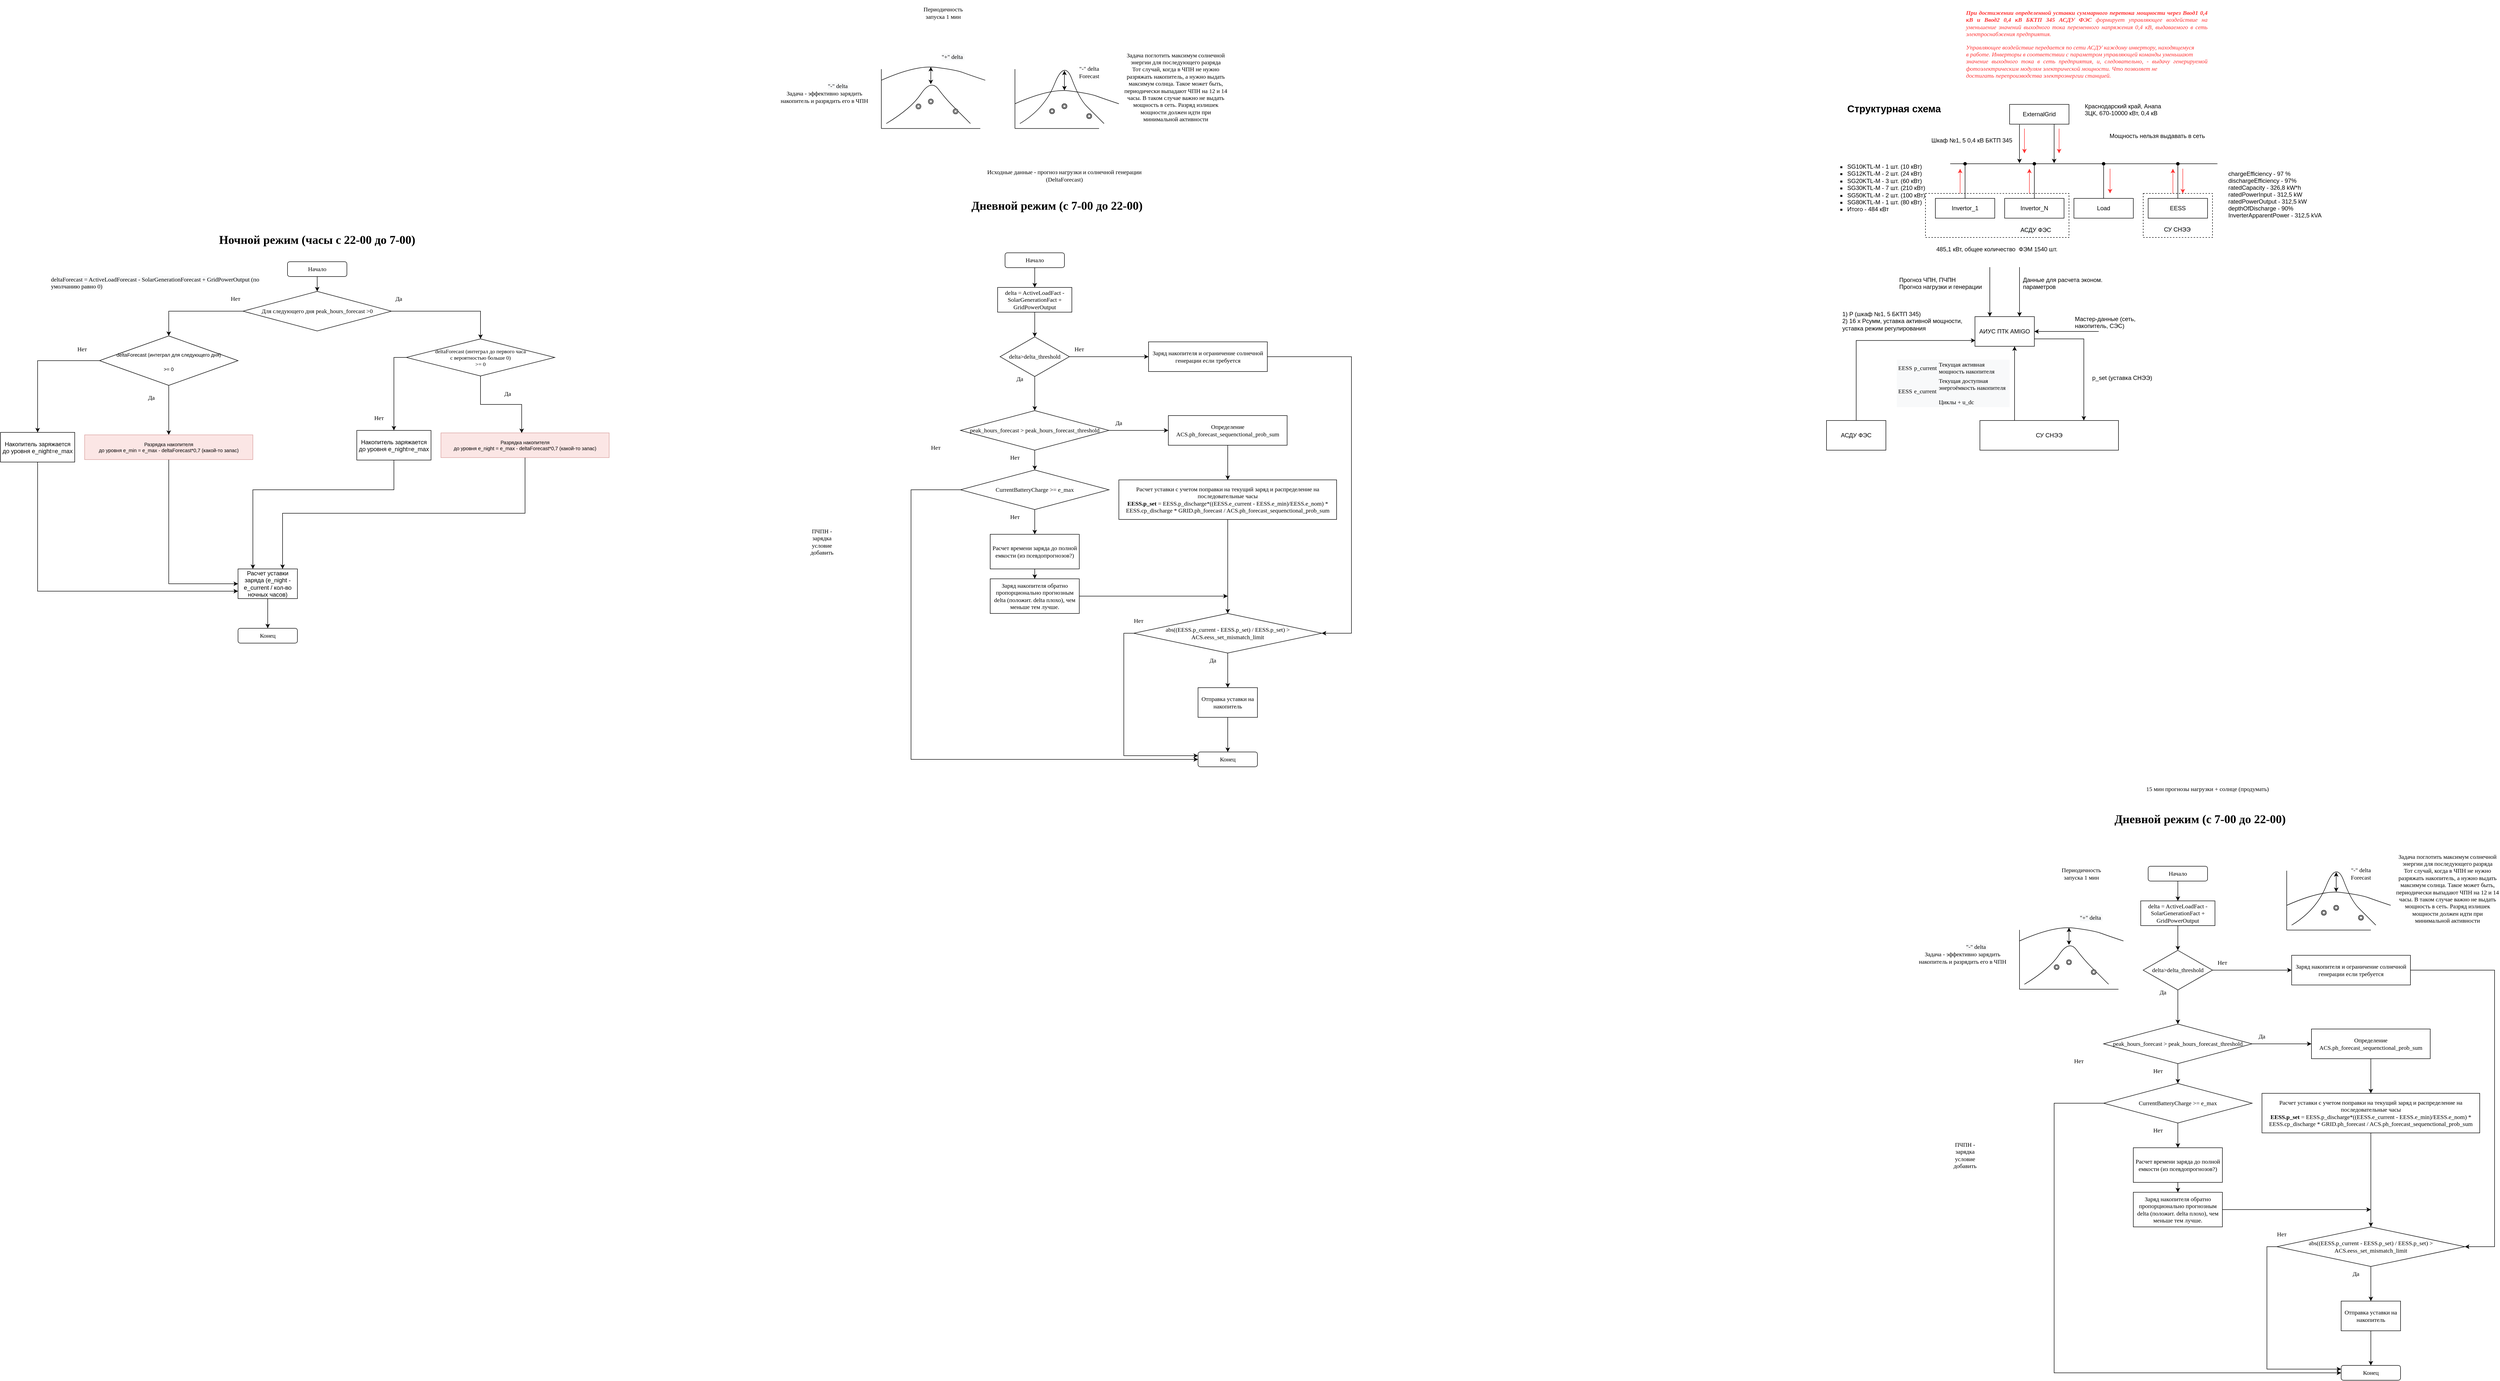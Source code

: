 <mxfile version="18.0.2" type="github">
  <diagram id="rQbXUBkz96H-W-RaVoaa" name="Алгоритм">
    <mxGraphModel dx="4454" dy="2093" grid="1" gridSize="10" guides="1" tooltips="1" connect="1" arrows="1" fold="1" page="1" pageScale="1" pageWidth="850" pageHeight="1100" math="0" shadow="0">
      <root>
        <mxCell id="0" />
        <mxCell id="1" parent="0" />
        <mxCell id="zP0uGg4A8xvc0My2Uz2D-41" style="edgeStyle=orthogonalEdgeStyle;rounded=0;orthogonalLoop=1;jettySize=auto;html=1;entryX=0.5;entryY=0;entryDx=0;entryDy=0;fontFamily=Times New Roman;startArrow=none;startFill=0;endArrow=classic;endFill=1;" parent="1" source="zP0uGg4A8xvc0My2Uz2D-1" target="zP0uGg4A8xvc0My2Uz2D-39" edge="1">
          <mxGeometry relative="1" as="geometry" />
        </mxCell>
        <mxCell id="zP0uGg4A8xvc0My2Uz2D-1" value="Начало" style="rounded=1;whiteSpace=wrap;html=1;fontFamily=Times New Roman;" parent="1" vertex="1">
          <mxGeometry x="180" y="111" width="120" height="30" as="geometry" />
        </mxCell>
        <mxCell id="zP0uGg4A8xvc0My2Uz2D-6" style="edgeStyle=orthogonalEdgeStyle;rounded=0;orthogonalLoop=1;jettySize=auto;html=1;entryX=0.5;entryY=0;entryDx=0;entryDy=0;fontFamily=Times New Roman;" parent="1" source="zP0uGg4A8xvc0My2Uz2D-4" target="zP0uGg4A8xvc0My2Uz2D-5" edge="1">
          <mxGeometry relative="1" as="geometry" />
        </mxCell>
        <mxCell id="zP0uGg4A8xvc0My2Uz2D-18" value="" style="edgeStyle=orthogonalEdgeStyle;rounded=0;orthogonalLoop=1;jettySize=auto;html=1;fontFamily=Times New Roman;" parent="1" source="zP0uGg4A8xvc0My2Uz2D-4" target="zP0uGg4A8xvc0My2Uz2D-17" edge="1">
          <mxGeometry relative="1" as="geometry" />
        </mxCell>
        <mxCell id="zP0uGg4A8xvc0My2Uz2D-4" value="&lt;span&gt;peak_hours_forecast &amp;gt; peak_hours_forecast_threshold&lt;/span&gt;" style="rhombus;whiteSpace=wrap;html=1;fontFamily=Times New Roman;" parent="1" vertex="1">
          <mxGeometry x="90" y="430" width="300" height="80" as="geometry" />
        </mxCell>
        <mxCell id="zP0uGg4A8xvc0My2Uz2D-55" style="edgeStyle=orthogonalEdgeStyle;rounded=0;orthogonalLoop=1;jettySize=auto;html=1;entryX=0;entryY=0.5;entryDx=0;entryDy=0;fontFamily=Times New Roman;startArrow=none;startFill=0;endArrow=classic;endFill=1;exitX=0;exitY=0.5;exitDx=0;exitDy=0;" parent="1" source="zP0uGg4A8xvc0My2Uz2D-5" target="zP0uGg4A8xvc0My2Uz2D-33" edge="1">
          <mxGeometry relative="1" as="geometry">
            <Array as="points">
              <mxPoint x="-10" y="590" />
              <mxPoint x="-10" y="1135" />
            </Array>
          </mxGeometry>
        </mxCell>
        <mxCell id="zP0uGg4A8xvc0My2Uz2D-62" value="" style="edgeStyle=orthogonalEdgeStyle;rounded=0;orthogonalLoop=1;jettySize=auto;html=1;fontFamily=Times New Roman;startArrow=none;startFill=0;endArrow=classic;endFill=1;" parent="1" source="zP0uGg4A8xvc0My2Uz2D-5" target="zP0uGg4A8xvc0My2Uz2D-61" edge="1">
          <mxGeometry relative="1" as="geometry" />
        </mxCell>
        <mxCell id="zP0uGg4A8xvc0My2Uz2D-5" value="CurrentBatteryCharge &amp;gt;= e_max" style="rhombus;whiteSpace=wrap;html=1;fontFamily=Times New Roman;" parent="1" vertex="1">
          <mxGeometry x="90" y="550" width="300" height="80" as="geometry" />
        </mxCell>
        <mxCell id="zP0uGg4A8xvc0My2Uz2D-7" value="Нет" style="text;html=1;strokeColor=none;fillColor=none;align=center;verticalAlign=middle;whiteSpace=wrap;rounded=0;fontFamily=Times New Roman;" parent="1" vertex="1">
          <mxGeometry x="170" y="510" width="60" height="30" as="geometry" />
        </mxCell>
        <mxCell id="zP0uGg4A8xvc0My2Uz2D-10" value="Нет" style="text;html=1;strokeColor=none;fillColor=none;align=center;verticalAlign=middle;whiteSpace=wrap;rounded=0;fontFamily=Times New Roman;" parent="1" vertex="1">
          <mxGeometry x="170" y="630" width="60" height="30" as="geometry" />
        </mxCell>
        <mxCell id="zP0uGg4A8xvc0My2Uz2D-11" value="Нет" style="text;html=1;strokeColor=none;fillColor=none;align=center;verticalAlign=middle;whiteSpace=wrap;rounded=0;fontFamily=Times New Roman;" parent="1" vertex="1">
          <mxGeometry x="10" y="490" width="60" height="30" as="geometry" />
        </mxCell>
        <mxCell id="zP0uGg4A8xvc0My2Uz2D-16" value="Периодичность запуска 1 мин" style="text;html=1;strokeColor=none;fillColor=none;align=center;verticalAlign=middle;whiteSpace=wrap;rounded=0;fontFamily=Times New Roman;" parent="1" vertex="1">
          <mxGeometry y="-388.82" width="110" height="30" as="geometry" />
        </mxCell>
        <mxCell id="zP0uGg4A8xvc0My2Uz2D-20" value="" style="edgeStyle=orthogonalEdgeStyle;rounded=0;orthogonalLoop=1;jettySize=auto;html=1;fontFamily=Times New Roman;" parent="1" source="zP0uGg4A8xvc0My2Uz2D-17" target="zP0uGg4A8xvc0My2Uz2D-19" edge="1">
          <mxGeometry relative="1" as="geometry" />
        </mxCell>
        <mxCell id="zP0uGg4A8xvc0My2Uz2D-17" value="Определение&lt;br&gt;ACS.ph_forecast_sequenctional_prob_sum" style="whiteSpace=wrap;html=1;fontFamily=Times New Roman;" parent="1" vertex="1">
          <mxGeometry x="510" y="440" width="240" height="60" as="geometry" />
        </mxCell>
        <mxCell id="zP0uGg4A8xvc0My2Uz2D-25" value="" style="edgeStyle=orthogonalEdgeStyle;rounded=0;orthogonalLoop=1;jettySize=auto;html=1;fontFamily=Times New Roman;" parent="1" source="zP0uGg4A8xvc0My2Uz2D-19" target="zP0uGg4A8xvc0My2Uz2D-24" edge="1">
          <mxGeometry relative="1" as="geometry" />
        </mxCell>
        <mxCell id="zP0uGg4A8xvc0My2Uz2D-19" value="&lt;p style=&quot;line-height: 1&quot;&gt;&lt;/p&gt;&lt;span style=&quot;text-align: left&quot;&gt;&lt;span style=&quot;&quot;&gt;Расчет уставки с учетом поправки на текущий заряд и &lt;/span&gt;&lt;font&gt;распределение&lt;/font&gt;&lt;span style=&quot;&quot;&gt;&amp;nbsp;на последовательные часы&lt;/span&gt;&lt;br&gt;&lt;b style=&quot;&quot;&gt;EESS.p_set &lt;/b&gt;&lt;font&gt;= EESS.p_discharge*((EESS.e_current - EESS.e_min)/EESS.e_nom) * EESS.cp_discharge * GRID.ph_forecast / ACS.ph_forecast_sequenctional_prob_sum&lt;/font&gt;&lt;/span&gt;&lt;br&gt;&lt;p&gt;&lt;/p&gt;" style="whiteSpace=wrap;html=1;fontFamily=Times New Roman;" parent="1" vertex="1">
          <mxGeometry x="410" y="570" width="440" height="80" as="geometry" />
        </mxCell>
        <mxCell id="zP0uGg4A8xvc0My2Uz2D-23" value="Да" style="text;html=1;strokeColor=none;fillColor=none;align=center;verticalAlign=middle;whiteSpace=wrap;rounded=0;fontFamily=Times New Roman;" parent="1" vertex="1">
          <mxGeometry x="380" y="440" width="60" height="30" as="geometry" />
        </mxCell>
        <mxCell id="zP0uGg4A8xvc0My2Uz2D-27" value="" style="edgeStyle=orthogonalEdgeStyle;rounded=0;orthogonalLoop=1;jettySize=auto;html=1;fontFamily=Times New Roman;" parent="1" source="zP0uGg4A8xvc0My2Uz2D-24" target="zP0uGg4A8xvc0My2Uz2D-26" edge="1">
          <mxGeometry relative="1" as="geometry" />
        </mxCell>
        <mxCell id="zP0uGg4A8xvc0My2Uz2D-58" style="edgeStyle=orthogonalEdgeStyle;rounded=0;orthogonalLoop=1;jettySize=auto;html=1;entryX=0;entryY=0.25;entryDx=0;entryDy=0;fontFamily=Times New Roman;startArrow=none;startFill=0;endArrow=classic;endFill=1;exitX=0;exitY=0.5;exitDx=0;exitDy=0;" parent="1" source="zP0uGg4A8xvc0My2Uz2D-24" target="zP0uGg4A8xvc0My2Uz2D-33" edge="1">
          <mxGeometry relative="1" as="geometry" />
        </mxCell>
        <mxCell id="zP0uGg4A8xvc0My2Uz2D-24" value="abs((EESS.p_current - EESS.p_set) / EESS.p_set) &amp;gt; ACS.eess_set_mismatch_limit" style="rhombus;whiteSpace=wrap;html=1;fontFamily=Times New Roman;" parent="1" vertex="1">
          <mxGeometry x="440" y="840" width="380" height="80" as="geometry" />
        </mxCell>
        <mxCell id="zP0uGg4A8xvc0My2Uz2D-36" style="edgeStyle=orthogonalEdgeStyle;rounded=0;orthogonalLoop=1;jettySize=auto;html=1;entryX=0.5;entryY=0;entryDx=0;entryDy=0;fontFamily=Times New Roman;startArrow=none;startFill=0;endArrow=classic;endFill=1;" parent="1" source="zP0uGg4A8xvc0My2Uz2D-26" target="zP0uGg4A8xvc0My2Uz2D-33" edge="1">
          <mxGeometry relative="1" as="geometry" />
        </mxCell>
        <mxCell id="zP0uGg4A8xvc0My2Uz2D-26" value="Отправка уставки на накопитель" style="whiteSpace=wrap;html=1;fontFamily=Times New Roman;" parent="1" vertex="1">
          <mxGeometry x="570" y="990" width="120" height="60" as="geometry" />
        </mxCell>
        <mxCell id="zP0uGg4A8xvc0My2Uz2D-29" value="Да" style="text;html=1;strokeColor=none;fillColor=none;align=center;verticalAlign=middle;whiteSpace=wrap;rounded=0;fontFamily=Times New Roman;" parent="1" vertex="1">
          <mxGeometry x="570" y="920" width="60" height="30" as="geometry" />
        </mxCell>
        <mxCell id="zP0uGg4A8xvc0My2Uz2D-30" value="Нет" style="text;html=1;strokeColor=none;fillColor=none;align=center;verticalAlign=middle;whiteSpace=wrap;rounded=0;fontFamily=Times New Roman;" parent="1" vertex="1">
          <mxGeometry x="420" y="840" width="60" height="30" as="geometry" />
        </mxCell>
        <mxCell id="zP0uGg4A8xvc0My2Uz2D-33" value="Конец" style="rounded=1;whiteSpace=wrap;html=1;fontFamily=Times New Roman;" parent="1" vertex="1">
          <mxGeometry x="570" y="1120" width="120" height="30" as="geometry" />
        </mxCell>
        <mxCell id="zP0uGg4A8xvc0My2Uz2D-48" style="edgeStyle=orthogonalEdgeStyle;rounded=0;orthogonalLoop=1;jettySize=auto;html=1;entryX=0.5;entryY=0;entryDx=0;entryDy=0;fontFamily=Times New Roman;startArrow=none;startFill=0;endArrow=classic;endFill=1;" parent="1" source="zP0uGg4A8xvc0My2Uz2D-39" target="zP0uGg4A8xvc0My2Uz2D-43" edge="1">
          <mxGeometry relative="1" as="geometry" />
        </mxCell>
        <mxCell id="zP0uGg4A8xvc0My2Uz2D-39" value="&lt;span style=&quot;text-align: left&quot;&gt;delta = ActiveLoadFact - SolarGenerationFact + GridPowerOutput&lt;/span&gt;" style="whiteSpace=wrap;html=1;fontFamily=Times New Roman;" parent="1" vertex="1">
          <mxGeometry x="165" y="181" width="150" height="50" as="geometry" />
        </mxCell>
        <mxCell id="zP0uGg4A8xvc0My2Uz2D-46" style="edgeStyle=orthogonalEdgeStyle;rounded=0;orthogonalLoop=1;jettySize=auto;html=1;fontFamily=Times New Roman;startArrow=none;startFill=0;endArrow=classic;endFill=1;" parent="1" source="zP0uGg4A8xvc0My2Uz2D-43" target="zP0uGg4A8xvc0My2Uz2D-4" edge="1">
          <mxGeometry relative="1" as="geometry" />
        </mxCell>
        <mxCell id="zP0uGg4A8xvc0My2Uz2D-50" style="edgeStyle=orthogonalEdgeStyle;rounded=0;orthogonalLoop=1;jettySize=auto;html=1;entryX=0;entryY=0.5;entryDx=0;entryDy=0;fontFamily=Times New Roman;startArrow=none;startFill=0;endArrow=classic;endFill=1;" parent="1" source="zP0uGg4A8xvc0My2Uz2D-43" target="zP0uGg4A8xvc0My2Uz2D-49" edge="1">
          <mxGeometry relative="1" as="geometry" />
        </mxCell>
        <mxCell id="zP0uGg4A8xvc0My2Uz2D-43" value="delta&amp;gt;delta_threshold" style="rhombus;whiteSpace=wrap;html=1;fontFamily=Times New Roman;" parent="1" vertex="1">
          <mxGeometry x="170" y="281" width="140" height="80" as="geometry" />
        </mxCell>
        <mxCell id="zP0uGg4A8xvc0My2Uz2D-47" value="Да" style="text;html=1;strokeColor=none;fillColor=none;align=center;verticalAlign=middle;whiteSpace=wrap;rounded=0;fontFamily=Times New Roman;" parent="1" vertex="1">
          <mxGeometry x="180" y="351" width="60" height="30" as="geometry" />
        </mxCell>
        <mxCell id="zP0uGg4A8xvc0My2Uz2D-57" style="edgeStyle=orthogonalEdgeStyle;rounded=0;orthogonalLoop=1;jettySize=auto;html=1;entryX=1;entryY=0.5;entryDx=0;entryDy=0;fontFamily=Times New Roman;startArrow=none;startFill=0;endArrow=classic;endFill=1;exitX=1;exitY=0.5;exitDx=0;exitDy=0;" parent="1" source="zP0uGg4A8xvc0My2Uz2D-49" target="zP0uGg4A8xvc0My2Uz2D-24" edge="1">
          <mxGeometry relative="1" as="geometry">
            <Array as="points">
              <mxPoint x="880" y="321" />
              <mxPoint x="880" y="880" />
            </Array>
          </mxGeometry>
        </mxCell>
        <mxCell id="zP0uGg4A8xvc0My2Uz2D-49" value="Заряд накопителя и ограничение солнечной генерации если требуется" style="whiteSpace=wrap;html=1;fontFamily=Times New Roman;" parent="1" vertex="1">
          <mxGeometry x="470" y="291" width="240" height="60" as="geometry" />
        </mxCell>
        <mxCell id="zP0uGg4A8xvc0My2Uz2D-52" value="Нет" style="text;html=1;strokeColor=none;fillColor=none;align=center;verticalAlign=middle;whiteSpace=wrap;rounded=0;fontFamily=Times New Roman;" parent="1" vertex="1">
          <mxGeometry x="300" y="291" width="60" height="30" as="geometry" />
        </mxCell>
        <mxCell id="zP0uGg4A8xvc0My2Uz2D-64" value="" style="edgeStyle=orthogonalEdgeStyle;rounded=0;orthogonalLoop=1;jettySize=auto;html=1;fontFamily=Times New Roman;startArrow=none;startFill=0;endArrow=classic;endFill=1;" parent="1" source="zP0uGg4A8xvc0My2Uz2D-61" edge="1">
          <mxGeometry relative="1" as="geometry">
            <mxPoint x="240.0" y="770.0" as="targetPoint" />
          </mxGeometry>
        </mxCell>
        <mxCell id="zP0uGg4A8xvc0My2Uz2D-61" value="Расчет времени заряда до полной емкости (из псевдопрогнозов?)" style="whiteSpace=wrap;html=1;fontFamily=Times New Roman;" parent="1" vertex="1">
          <mxGeometry x="150" y="680" width="180" height="70" as="geometry" />
        </mxCell>
        <mxCell id="zP0uGg4A8xvc0My2Uz2D-65" value="" style="endArrow=none;html=1;rounded=0;fontFamily=Times New Roman;" parent="1" edge="1">
          <mxGeometry width="50" height="50" relative="1" as="geometry">
            <mxPoint x="200" y="-140.25" as="sourcePoint" />
            <mxPoint x="200" y="-260.25" as="targetPoint" />
          </mxGeometry>
        </mxCell>
        <mxCell id="zP0uGg4A8xvc0My2Uz2D-66" value="" style="endArrow=none;html=1;rounded=0;fontFamily=Times New Roman;" parent="1" edge="1">
          <mxGeometry width="50" height="50" relative="1" as="geometry">
            <mxPoint x="200" y="-140.25" as="sourcePoint" />
            <mxPoint x="370" y="-140.25" as="targetPoint" />
          </mxGeometry>
        </mxCell>
        <mxCell id="zP0uGg4A8xvc0My2Uz2D-69" value="" style="curved=1;endArrow=none;html=1;rounded=0;fontFamily=Times New Roman;endFill=0;" parent="1" edge="1">
          <mxGeometry width="50" height="50" relative="1" as="geometry">
            <mxPoint x="200" y="-190.25" as="sourcePoint" />
            <mxPoint x="410" y="-190.25" as="targetPoint" />
            <Array as="points">
              <mxPoint x="270" y="-221.25" />
              <mxPoint x="350" y="-211.25" />
              <mxPoint x="380" y="-200.25" />
            </Array>
          </mxGeometry>
        </mxCell>
        <mxCell id="zP0uGg4A8xvc0My2Uz2D-71" value="" style="curved=1;endArrow=none;html=1;rounded=0;fontFamily=Times New Roman;endFill=0;" parent="1" edge="1">
          <mxGeometry width="50" height="50" relative="1" as="geometry">
            <mxPoint x="210" y="-150.25" as="sourcePoint" />
            <mxPoint x="380" y="-150.25" as="targetPoint" />
            <Array as="points">
              <mxPoint x="260" y="-180.25" />
              <mxPoint x="300" y="-280.25" />
              <mxPoint x="330" y="-200.25" />
              <mxPoint x="360" y="-170.25" />
            </Array>
          </mxGeometry>
        </mxCell>
        <mxCell id="zP0uGg4A8xvc0My2Uz2D-73" value="" style="endArrow=none;html=1;rounded=0;fontFamily=Times New Roman;" parent="1" edge="1">
          <mxGeometry width="50" height="50" relative="1" as="geometry">
            <mxPoint x="-70" y="-140.25" as="sourcePoint" />
            <mxPoint x="-70" y="-260.25" as="targetPoint" />
          </mxGeometry>
        </mxCell>
        <mxCell id="zP0uGg4A8xvc0My2Uz2D-74" value="" style="endArrow=none;html=1;rounded=0;fontFamily=Times New Roman;" parent="1" edge="1">
          <mxGeometry width="50" height="50" relative="1" as="geometry">
            <mxPoint x="-70" y="-140.25" as="sourcePoint" />
            <mxPoint x="130" y="-140.25" as="targetPoint" />
          </mxGeometry>
        </mxCell>
        <mxCell id="zP0uGg4A8xvc0My2Uz2D-75" value="" style="curved=1;endArrow=none;html=1;rounded=0;fontFamily=Times New Roman;endFill=0;" parent="1" edge="1">
          <mxGeometry width="50" height="50" relative="1" as="geometry">
            <mxPoint x="-70" y="-237.82" as="sourcePoint" />
            <mxPoint x="140" y="-237.82" as="targetPoint" />
            <Array as="points">
              <mxPoint y="-268.82" />
              <mxPoint x="80" y="-258.82" />
              <mxPoint x="110" y="-247.82" />
            </Array>
          </mxGeometry>
        </mxCell>
        <mxCell id="zP0uGg4A8xvc0My2Uz2D-76" value="" style="curved=1;endArrow=none;html=1;rounded=0;fontFamily=Times New Roman;endFill=0;" parent="1" edge="1">
          <mxGeometry width="50" height="50" relative="1" as="geometry">
            <mxPoint x="-60" y="-150.25" as="sourcePoint" />
            <mxPoint x="110" y="-150.25" as="targetPoint" />
            <Array as="points">
              <mxPoint x="-10" y="-180.25" />
              <mxPoint x="30" y="-239.82" />
              <mxPoint x="60" y="-200.25" />
              <mxPoint x="90" y="-170.25" />
            </Array>
          </mxGeometry>
        </mxCell>
        <mxCell id="zP0uGg4A8xvc0My2Uz2D-77" value="" style="endArrow=classic;startArrow=classic;html=1;rounded=0;fontFamily=Times New Roman;" parent="1" edge="1">
          <mxGeometry width="50" height="50" relative="1" as="geometry">
            <mxPoint x="300" y="-217.25" as="sourcePoint" />
            <mxPoint x="300" y="-257.25" as="targetPoint" />
          </mxGeometry>
        </mxCell>
        <mxCell id="zP0uGg4A8xvc0My2Uz2D-78" value="&quot;-&quot; delta Forecast" style="text;html=1;strokeColor=none;fillColor=none;align=center;verticalAlign=middle;whiteSpace=wrap;rounded=0;fontFamily=Times New Roman;" parent="1" vertex="1">
          <mxGeometry x="320" y="-269.25" width="60" height="30" as="geometry" />
        </mxCell>
        <mxCell id="zP0uGg4A8xvc0My2Uz2D-80" value="" style="endArrow=classic;startArrow=classic;html=1;rounded=0;fontFamily=Times New Roman;" parent="1" edge="1">
          <mxGeometry width="50" height="50" relative="1" as="geometry">
            <mxPoint x="30" y="-229.82" as="sourcePoint" />
            <mxPoint x="30" y="-264.82" as="targetPoint" />
          </mxGeometry>
        </mxCell>
        <mxCell id="zP0uGg4A8xvc0My2Uz2D-82" value="Задача поглотить максимум солнечной энергии для последующего разряда&lt;br&gt;Тот случай, когда в ЧПН не нужно разряжать накопитель, а нужно выдать максимум солнца. Такое может быть, периодически выпадают ЧПН на 12 и 14 часы. В таком случае важно не выдать мощность в сеть. Разряд излишек мощности должен идти при минимальной активности" style="text;html=1;strokeColor=none;fillColor=none;align=center;verticalAlign=middle;whiteSpace=wrap;rounded=0;fontFamily=Times New Roman;" parent="1" vertex="1">
          <mxGeometry x="420" y="-239.25" width="210" height="30" as="geometry" />
        </mxCell>
        <mxCell id="zP0uGg4A8xvc0My2Uz2D-83" value="Задача - эффективно зарядить накопитель и разрядить его в ЧПН" style="text;html=1;strokeColor=none;fillColor=none;align=center;verticalAlign=middle;whiteSpace=wrap;rounded=0;fontFamily=Times New Roman;" parent="1" vertex="1">
          <mxGeometry x="-290" y="-218.82" width="210" height="30" as="geometry" />
        </mxCell>
        <mxCell id="zP0uGg4A8xvc0My2Uz2D-84" value="" style="ellipse;shape=doubleEllipse;whiteSpace=wrap;html=1;aspect=fixed;fontFamily=Times New Roman;" parent="1" vertex="1">
          <mxGeometry x="295" y="-190.25" width="10" height="10" as="geometry" />
        </mxCell>
        <mxCell id="zP0uGg4A8xvc0My2Uz2D-86" value="" style="ellipse;shape=doubleEllipse;whiteSpace=wrap;html=1;aspect=fixed;fontFamily=Times New Roman;" parent="1" vertex="1">
          <mxGeometry x="345" y="-170.25" width="10" height="10" as="geometry" />
        </mxCell>
        <mxCell id="zP0uGg4A8xvc0My2Uz2D-87" value="" style="ellipse;shape=doubleEllipse;whiteSpace=wrap;html=1;aspect=fixed;fontFamily=Times New Roman;" parent="1" vertex="1">
          <mxGeometry x="270" y="-180.25" width="10" height="10" as="geometry" />
        </mxCell>
        <mxCell id="zP0uGg4A8xvc0My2Uz2D-88" value="" style="ellipse;shape=doubleEllipse;whiteSpace=wrap;html=1;aspect=fixed;fontFamily=Times New Roman;" parent="1" vertex="1">
          <mxGeometry x="295" y="-190.25" width="10" height="10" as="geometry" />
        </mxCell>
        <mxCell id="zP0uGg4A8xvc0My2Uz2D-89" value="" style="ellipse;shape=doubleEllipse;whiteSpace=wrap;html=1;aspect=fixed;fontFamily=Times New Roman;" parent="1" vertex="1">
          <mxGeometry x="345" y="-170.25" width="10" height="10" as="geometry" />
        </mxCell>
        <mxCell id="zP0uGg4A8xvc0My2Uz2D-90" value="" style="ellipse;shape=doubleEllipse;whiteSpace=wrap;html=1;aspect=fixed;fontFamily=Times New Roman;" parent="1" vertex="1">
          <mxGeometry x="270" y="-180.25" width="10" height="10" as="geometry" />
        </mxCell>
        <mxCell id="zP0uGg4A8xvc0My2Uz2D-91" value="" style="ellipse;shape=doubleEllipse;whiteSpace=wrap;html=1;aspect=fixed;fontFamily=Times New Roman;" parent="1" vertex="1">
          <mxGeometry x="25" y="-199.82" width="10" height="10" as="geometry" />
        </mxCell>
        <mxCell id="zP0uGg4A8xvc0My2Uz2D-92" value="" style="ellipse;shape=doubleEllipse;whiteSpace=wrap;html=1;aspect=fixed;fontFamily=Times New Roman;" parent="1" vertex="1">
          <mxGeometry x="75" y="-179.82" width="10" height="10" as="geometry" />
        </mxCell>
        <mxCell id="zP0uGg4A8xvc0My2Uz2D-93" value="" style="ellipse;shape=doubleEllipse;whiteSpace=wrap;html=1;aspect=fixed;fontFamily=Times New Roman;" parent="1" vertex="1">
          <mxGeometry y="-189.82" width="10" height="10" as="geometry" />
        </mxCell>
        <mxCell id="zP0uGg4A8xvc0My2Uz2D-95" style="edgeStyle=orthogonalEdgeStyle;rounded=0;orthogonalLoop=1;jettySize=auto;html=1;fontFamily=Times New Roman;startArrow=none;startFill=0;endArrow=classic;endFill=1;" parent="1" source="zP0uGg4A8xvc0My2Uz2D-94" edge="1">
          <mxGeometry relative="1" as="geometry">
            <mxPoint x="630" y="805" as="targetPoint" />
          </mxGeometry>
        </mxCell>
        <mxCell id="zP0uGg4A8xvc0My2Uz2D-94" value="Заряд накопителя обратно пропорционально прогнозным delta (положит. delta плохо), чем меньше тем лучше." style="whiteSpace=wrap;html=1;fontFamily=Times New Roman;" parent="1" vertex="1">
          <mxGeometry x="150" y="770" width="180" height="70" as="geometry" />
        </mxCell>
        <mxCell id="zP0uGg4A8xvc0My2Uz2D-96" value="&lt;span style=&quot;color: rgb(0, 0, 0); font-family: &amp;quot;times new roman&amp;quot;; font-size: 12px; font-style: normal; font-weight: 400; letter-spacing: normal; text-align: center; text-indent: 0px; text-transform: none; word-spacing: 0px; background-color: rgb(248, 249, 250); display: inline; float: none;&quot;&gt;&quot;-&quot; delta&amp;nbsp;&lt;/span&gt;" style="text;whiteSpace=wrap;html=1;fontFamily=Times New Roman;" parent="1" vertex="1">
          <mxGeometry x="-180" y="-239.82" width="70" height="30" as="geometry" />
        </mxCell>
        <mxCell id="zP0uGg4A8xvc0My2Uz2D-97" value="&lt;span style=&quot;color: rgb(0 , 0 , 0) ; font-family: &amp;#34;times new roman&amp;#34; ; font-size: 12px ; font-style: normal ; font-weight: 400 ; letter-spacing: normal ; text-align: center ; text-indent: 0px ; text-transform: none ; word-spacing: 0px ; background-color: rgb(248 , 249 , 250) ; display: inline ; float: none&quot;&gt;&quot;+&quot; delta&amp;nbsp;&lt;/span&gt;" style="text;whiteSpace=wrap;html=1;fontFamily=Times New Roman;" parent="1" vertex="1">
          <mxGeometry x="50" y="-298.82" width="70" height="30" as="geometry" />
        </mxCell>
        <mxCell id="zP0uGg4A8xvc0My2Uz2D-99" value="ПЧПН - зарядка условие добавить" style="text;html=1;strokeColor=none;fillColor=none;align=center;verticalAlign=middle;whiteSpace=wrap;rounded=0;fontFamily=Times New Roman;" parent="1" vertex="1">
          <mxGeometry x="-220" y="680" width="60" height="30" as="geometry" />
        </mxCell>
        <mxCell id="zP0uGg4A8xvc0My2Uz2D-100" value="Исходные данные - прогноз нагрузки и солнечной генерации (DeltaForecast)" style="text;html=1;strokeColor=none;fillColor=none;align=center;verticalAlign=middle;whiteSpace=wrap;rounded=0;fontFamily=Times New Roman;" parent="1" vertex="1">
          <mxGeometry x="110" y="-60" width="380" height="30" as="geometry" />
        </mxCell>
        <mxCell id="I534D7FVMnb1_dln_VQ3-34" style="rounded=0;orthogonalLoop=1;jettySize=auto;html=1;entryX=0.007;entryY=0.804;entryDx=0;entryDy=0;edgeStyle=orthogonalEdgeStyle;exitX=0.5;exitY=0;exitDx=0;exitDy=0;elbow=vertical;entryPerimeter=0;" parent="1" source="I534D7FVMnb1_dln_VQ3-1" target="I534D7FVMnb1_dln_VQ3-2" edge="1">
          <mxGeometry relative="1" as="geometry" />
        </mxCell>
        <mxCell id="I534D7FVMnb1_dln_VQ3-1" value="АСДУ ФЭС" style="rounded=0;whiteSpace=wrap;html=1;" parent="1" vertex="1">
          <mxGeometry x="1840" y="450" width="120" height="60" as="geometry" />
        </mxCell>
        <mxCell id="I534D7FVMnb1_dln_VQ3-38" style="edgeStyle=elbowEdgeStyle;rounded=0;orthogonalLoop=1;jettySize=auto;elbow=vertical;html=1;entryX=0.75;entryY=0;entryDx=0;entryDy=0;exitX=1;exitY=0.75;exitDx=0;exitDy=0;" parent="1" source="I534D7FVMnb1_dln_VQ3-2" target="I534D7FVMnb1_dln_VQ3-3" edge="1">
          <mxGeometry relative="1" as="geometry">
            <Array as="points">
              <mxPoint x="2290" y="285" />
              <mxPoint x="2290" y="300" />
              <mxPoint x="2280" y="320" />
              <mxPoint x="2310" y="330" />
            </Array>
          </mxGeometry>
        </mxCell>
        <mxCell id="I534D7FVMnb1_dln_VQ3-50" style="edgeStyle=orthogonalEdgeStyle;rounded=0;orthogonalLoop=1;jettySize=auto;html=1;fontSize=12;fontColor=#FF3333;endArrow=none;endFill=0;elbow=vertical;startArrow=classic;startFill=1;" parent="1" source="I534D7FVMnb1_dln_VQ3-2" edge="1">
          <mxGeometry relative="1" as="geometry">
            <mxPoint x="2390" y="270" as="targetPoint" />
          </mxGeometry>
        </mxCell>
        <mxCell id="I534D7FVMnb1_dln_VQ3-2" value="АИУС ПТК AMIGO" style="rounded=0;whiteSpace=wrap;html=1;" parent="1" vertex="1">
          <mxGeometry x="2140" y="240" width="120" height="60" as="geometry" />
        </mxCell>
        <mxCell id="I534D7FVMnb1_dln_VQ3-37" style="edgeStyle=elbowEdgeStyle;rounded=0;orthogonalLoop=1;jettySize=auto;elbow=vertical;html=1;entryX=0.667;entryY=1;entryDx=0;entryDy=0;entryPerimeter=0;exitX=0.25;exitY=0;exitDx=0;exitDy=0;" parent="1" source="I534D7FVMnb1_dln_VQ3-3" target="I534D7FVMnb1_dln_VQ3-2" edge="1">
          <mxGeometry relative="1" as="geometry" />
        </mxCell>
        <mxCell id="I534D7FVMnb1_dln_VQ3-3" value="СУ СНЭЭ" style="rounded=0;whiteSpace=wrap;html=1;" parent="1" vertex="1">
          <mxGeometry x="2150" y="450" width="280" height="60" as="geometry" />
        </mxCell>
        <mxCell id="I534D7FVMnb1_dln_VQ3-4" style="edgeStyle=orthogonalEdgeStyle;rounded=0;orthogonalLoop=1;jettySize=auto;html=1;exitX=0.166;exitY=1.022;exitDx=0;exitDy=0;exitPerimeter=0;" parent="1" source="I534D7FVMnb1_dln_VQ3-5" edge="1">
          <mxGeometry relative="1" as="geometry">
            <mxPoint x="2230" y="-70" as="targetPoint" />
          </mxGeometry>
        </mxCell>
        <mxCell id="I534D7FVMnb1_dln_VQ3-27" style="edgeStyle=orthogonalEdgeStyle;rounded=0;orthogonalLoop=1;jettySize=auto;html=1;exitX=0.75;exitY=1;exitDx=0;exitDy=0;" parent="1" source="I534D7FVMnb1_dln_VQ3-5" edge="1">
          <mxGeometry relative="1" as="geometry">
            <mxPoint x="2300" y="-70" as="targetPoint" />
          </mxGeometry>
        </mxCell>
        <mxCell id="I534D7FVMnb1_dln_VQ3-5" value="ExternalGrid" style="rounded=0;whiteSpace=wrap;html=1;" parent="1" vertex="1">
          <mxGeometry x="2210" y="-189" width="120" height="40" as="geometry" />
        </mxCell>
        <mxCell id="I534D7FVMnb1_dln_VQ3-6" value="" style="endArrow=none;html=1;" parent="1" edge="1">
          <mxGeometry width="50" height="50" relative="1" as="geometry">
            <mxPoint x="2090" y="-69" as="sourcePoint" />
            <mxPoint x="2630" y="-69" as="targetPoint" />
          </mxGeometry>
        </mxCell>
        <mxCell id="I534D7FVMnb1_dln_VQ3-7" style="edgeStyle=orthogonalEdgeStyle;rounded=0;orthogonalLoop=1;jettySize=auto;html=1;endArrow=oval;endFill=1;" parent="1" source="I534D7FVMnb1_dln_VQ3-8" edge="1">
          <mxGeometry relative="1" as="geometry">
            <mxPoint x="2120" y="-69" as="targetPoint" />
          </mxGeometry>
        </mxCell>
        <mxCell id="I534D7FVMnb1_dln_VQ3-8" value="Invertor_1" style="rounded=0;whiteSpace=wrap;html=1;" parent="1" vertex="1">
          <mxGeometry x="2060" y="1" width="120" height="40" as="geometry" />
        </mxCell>
        <mxCell id="I534D7FVMnb1_dln_VQ3-9" style="edgeStyle=orthogonalEdgeStyle;rounded=0;orthogonalLoop=1;jettySize=auto;html=1;endArrow=oval;endFill=1;" parent="1" source="I534D7FVMnb1_dln_VQ3-10" edge="1">
          <mxGeometry relative="1" as="geometry">
            <mxPoint x="2260" y="-69" as="targetPoint" />
          </mxGeometry>
        </mxCell>
        <mxCell id="I534D7FVMnb1_dln_VQ3-10" value="Invertor_N" style="rounded=0;whiteSpace=wrap;html=1;" parent="1" vertex="1">
          <mxGeometry x="2200" y="1" width="120" height="40" as="geometry" />
        </mxCell>
        <mxCell id="I534D7FVMnb1_dln_VQ3-11" style="edgeStyle=orthogonalEdgeStyle;rounded=0;orthogonalLoop=1;jettySize=auto;html=1;endArrow=oval;endFill=1;" parent="1" source="I534D7FVMnb1_dln_VQ3-12" edge="1">
          <mxGeometry relative="1" as="geometry">
            <mxPoint x="2400" y="-69" as="targetPoint" />
          </mxGeometry>
        </mxCell>
        <mxCell id="I534D7FVMnb1_dln_VQ3-12" value="Load" style="rounded=0;whiteSpace=wrap;html=1;" parent="1" vertex="1">
          <mxGeometry x="2340" y="1" width="120" height="40" as="geometry" />
        </mxCell>
        <mxCell id="I534D7FVMnb1_dln_VQ3-13" style="edgeStyle=orthogonalEdgeStyle;rounded=0;orthogonalLoop=1;jettySize=auto;html=1;endArrow=oval;endFill=1;" parent="1" source="I534D7FVMnb1_dln_VQ3-14" edge="1">
          <mxGeometry relative="1" as="geometry">
            <mxPoint x="2550" y="-69" as="targetPoint" />
          </mxGeometry>
        </mxCell>
        <mxCell id="I534D7FVMnb1_dln_VQ3-14" value="EESS" style="rounded=0;whiteSpace=wrap;html=1;" parent="1" vertex="1">
          <mxGeometry x="2490" y="1" width="120" height="40" as="geometry" />
        </mxCell>
        <mxCell id="I534D7FVMnb1_dln_VQ3-15" value="&#xa;chargeEfficiency - 97 %&#xa;dischargeEfficiency - 97%&#xa;ratedCapacity - 326,8 kW*h&#xa;ratedPowerInput - 312,5 kW&#xa;ratedPowerOutput - 312,5 kW&#xa;depthOfDischarge - 90%&#xa;InverterApparentPower - 312,5 kVA&#xa;" style="text;" parent="1" vertex="1">
          <mxGeometry x="2650" y="-76.5" width="160" height="127.5" as="geometry" />
        </mxCell>
        <mxCell id="I534D7FVMnb1_dln_VQ3-16" value="485,1 кВт, общее количество&amp;nbsp; ФЭМ 1540 шт." style="text;whiteSpace=wrap;html=1;" parent="1" vertex="1">
          <mxGeometry x="2060" y="90" width="310" height="30" as="geometry" />
        </mxCell>
        <mxCell id="I534D7FVMnb1_dln_VQ3-17" value="&lt;ul style=&quot;list-style-type: square&quot;&gt;&lt;li&gt;SG10KTL-M - 1 шт. (10 кВт)&lt;/li&gt;&lt;li&gt;SG12KTL-M - 2 шт. (24 кВт)&lt;/li&gt;&lt;li&gt;SG20KTL-M - 3 шт. (60 кВт)&lt;/li&gt;&lt;li&gt;SG30KTL-M - 7 шт. (210 кВт)&lt;/li&gt;&lt;li&gt;SG50KTL-M - 2 шт. (100 кВт)&lt;/li&gt;&lt;li&gt;SG80KTL-M - 1 шт. (80 кВт)&lt;/li&gt;&lt;li&gt;Итого - 484 кВт&lt;/li&gt;&lt;/ul&gt;" style="text;whiteSpace=wrap;html=1;" parent="1" vertex="1">
          <mxGeometry x="1840" y="-89" width="220" height="140" as="geometry" />
        </mxCell>
        <mxCell id="I534D7FVMnb1_dln_VQ3-18" value="" style="endArrow=classic;html=1;strokeColor=#FF3333;" parent="1" edge="1">
          <mxGeometry width="50" height="50" relative="1" as="geometry">
            <mxPoint x="2110" y="-9" as="sourcePoint" />
            <mxPoint x="2110" y="-59" as="targetPoint" />
          </mxGeometry>
        </mxCell>
        <mxCell id="I534D7FVMnb1_dln_VQ3-19" value="" style="endArrow=classic;html=1;strokeColor=#FF3333;" parent="1" edge="1">
          <mxGeometry width="50" height="50" relative="1" as="geometry">
            <mxPoint x="2250" y="-9" as="sourcePoint" />
            <mxPoint x="2250" y="-59" as="targetPoint" />
          </mxGeometry>
        </mxCell>
        <mxCell id="I534D7FVMnb1_dln_VQ3-20" value="" style="endArrow=classic;html=1;strokeColor=#FF3333;" parent="1" edge="1">
          <mxGeometry width="50" height="50" relative="1" as="geometry">
            <mxPoint x="2540" y="-9" as="sourcePoint" />
            <mxPoint x="2540" y="-59" as="targetPoint" />
          </mxGeometry>
        </mxCell>
        <mxCell id="I534D7FVMnb1_dln_VQ3-21" value="" style="endArrow=none;html=1;strokeColor=#FF3333;startArrow=classic;startFill=1;endFill=0;" parent="1" edge="1">
          <mxGeometry width="50" height="50" relative="1" as="geometry">
            <mxPoint x="2413" y="-9" as="sourcePoint" />
            <mxPoint x="2413" y="-59" as="targetPoint" />
          </mxGeometry>
        </mxCell>
        <mxCell id="I534D7FVMnb1_dln_VQ3-22" value="" style="endArrow=none;html=1;strokeColor=#FF3333;startArrow=classic;startFill=1;endFill=0;" parent="1" edge="1">
          <mxGeometry width="50" height="50" relative="1" as="geometry">
            <mxPoint x="2240" y="-90" as="sourcePoint" />
            <mxPoint x="2240" y="-140.0" as="targetPoint" />
          </mxGeometry>
        </mxCell>
        <mxCell id="I534D7FVMnb1_dln_VQ3-23" value="" style="endArrow=none;html=1;strokeColor=#FF3333;startArrow=classic;startFill=1;endFill=0;" parent="1" edge="1">
          <mxGeometry width="50" height="50" relative="1" as="geometry">
            <mxPoint x="2560" y="-9" as="sourcePoint" />
            <mxPoint x="2560" y="-59" as="targetPoint" />
          </mxGeometry>
        </mxCell>
        <mxCell id="I534D7FVMnb1_dln_VQ3-24" value="Мощность нельзя выдавать в сеть" style="text;whiteSpace=wrap;html=1;" parent="1" vertex="1">
          <mxGeometry x="2410" y="-139" width="210" height="30" as="geometry" />
        </mxCell>
        <mxCell id="I534D7FVMnb1_dln_VQ3-25" value="Краснодарский край, Анапа&lt;br&gt;3ЦК, 670-10000 кВт, 0,4 кВ" style="text;whiteSpace=wrap;html=1;" parent="1" vertex="1">
          <mxGeometry x="2360" y="-199" width="160" height="30" as="geometry" />
        </mxCell>
        <mxCell id="I534D7FVMnb1_dln_VQ3-26" value="Структурная схема" style="text;whiteSpace=wrap;html=1;fontSize=20;fontStyle=1" parent="1" vertex="1">
          <mxGeometry x="1880" y="-199" width="310" height="30" as="geometry" />
        </mxCell>
        <mxCell id="I534D7FVMnb1_dln_VQ3-28" value="" style="endArrow=none;html=1;strokeColor=#FF3333;startArrow=classic;startFill=1;endFill=0;" parent="1" edge="1">
          <mxGeometry width="50" height="50" relative="1" as="geometry">
            <mxPoint x="2310" y="-90" as="sourcePoint" />
            <mxPoint x="2310" y="-140" as="targetPoint" />
          </mxGeometry>
        </mxCell>
        <mxCell id="I534D7FVMnb1_dln_VQ3-30" value="" style="rounded=0;whiteSpace=wrap;html=1;fillColor=none;dashed=1;" parent="1" vertex="1">
          <mxGeometry x="2040" y="-9" width="290" height="89" as="geometry" />
        </mxCell>
        <mxCell id="I534D7FVMnb1_dln_VQ3-29" value="Шкаф №1, 5 0,4 кВ БКТП 345" style="text;whiteSpace=wrap;html=1;" parent="1" vertex="1">
          <mxGeometry x="2050" y="-130" width="170" height="30" as="geometry" />
        </mxCell>
        <mxCell id="I534D7FVMnb1_dln_VQ3-31" value="&lt;span style=&quot;color: rgb(0 , 0 , 0) ; font-family: &amp;#34;helvetica&amp;#34; ; font-size: 12px ; font-style: normal ; font-weight: 400 ; letter-spacing: normal ; text-align: center ; text-indent: 0px ; text-transform: none ; word-spacing: 0px ; background-color: rgb(248 , 249 , 250) ; display: inline ; float: none&quot;&gt;АСДУ ФЭС&lt;/span&gt;" style="text;whiteSpace=wrap;html=1;" parent="1" vertex="1">
          <mxGeometry x="2230" y="51" width="80" height="30" as="geometry" />
        </mxCell>
        <mxCell id="I534D7FVMnb1_dln_VQ3-32" value="" style="rounded=0;whiteSpace=wrap;html=1;fillColor=none;dashed=1;" parent="1" vertex="1">
          <mxGeometry x="2480" y="-9" width="140" height="89" as="geometry" />
        </mxCell>
        <mxCell id="I534D7FVMnb1_dln_VQ3-33" value="&lt;span style=&quot;color: rgb(0 , 0 , 0) ; font-family: &amp;#34;helvetica&amp;#34; ; font-size: 12px ; font-style: normal ; font-weight: 400 ; letter-spacing: normal ; text-align: center ; text-indent: 0px ; text-transform: none ; word-spacing: 0px ; background-color: rgb(248 , 249 , 250) ; display: inline ; float: none&quot;&gt;СУ СНЭЭ&lt;/span&gt;" style="text;whiteSpace=wrap;html=1;" parent="1" vertex="1">
          <mxGeometry x="2520" y="50" width="80" height="30" as="geometry" />
        </mxCell>
        <mxCell id="I534D7FVMnb1_dln_VQ3-36" value="1) P (шкаф №1, 5 БКТП 345)&lt;br&gt;2) 16 x Pсумм, уставка активной мощности, уставка режим регулирования" style="text;whiteSpace=wrap;html=1;" parent="1" vertex="1">
          <mxGeometry x="1870" y="221" width="260" height="60" as="geometry" />
        </mxCell>
        <mxCell id="I534D7FVMnb1_dln_VQ3-39" value="" style="endArrow=classic;html=1;rounded=0;elbow=vertical;entryX=0.25;entryY=0;entryDx=0;entryDy=0;" parent="1" target="I534D7FVMnb1_dln_VQ3-2" edge="1">
          <mxGeometry width="50" height="50" relative="1" as="geometry">
            <mxPoint x="2170" y="140" as="sourcePoint" />
            <mxPoint x="2290" y="160" as="targetPoint" />
          </mxGeometry>
        </mxCell>
        <mxCell id="I534D7FVMnb1_dln_VQ3-40" value="Прогноз ЧПН, ПЧПН&lt;br&gt;Прогноз нагрузки и генерации" style="text;whiteSpace=wrap;html=1;" parent="1" vertex="1">
          <mxGeometry x="1985" y="152" width="175" height="39" as="geometry" />
        </mxCell>
        <mxCell id="I534D7FVMnb1_dln_VQ3-42" value="" style="endArrow=classic;html=1;rounded=0;elbow=vertical;entryX=0.75;entryY=0;entryDx=0;entryDy=0;" parent="1" target="I534D7FVMnb1_dln_VQ3-2" edge="1">
          <mxGeometry width="50" height="50" relative="1" as="geometry">
            <mxPoint x="2230" y="140" as="sourcePoint" />
            <mxPoint x="2290" y="130" as="targetPoint" />
          </mxGeometry>
        </mxCell>
        <mxCell id="I534D7FVMnb1_dln_VQ3-43" value="Данные для расчета эконом. параметров" style="text;whiteSpace=wrap;html=1;" parent="1" vertex="1">
          <mxGeometry x="2235" y="152" width="175" height="39" as="geometry" />
        </mxCell>
        <mxCell id="I534D7FVMnb1_dln_VQ3-44" value="p_set (уставка СНЭЭ)" style="text;whiteSpace=wrap;html=1;" parent="1" vertex="1">
          <mxGeometry x="2374.5" y="350" width="131" height="30" as="geometry" />
        </mxCell>
        <mxCell id="I534D7FVMnb1_dln_VQ3-49" value="&lt;table style=&quot;font-style: normal ; font-weight: 400 ; letter-spacing: normal ; text-align: left ; text-transform: none ; word-spacing: 0px ; background-color: rgb(248 , 249 , 250) ; color: rgb(0 , 0 , 0) ; font-family: &amp;#34;times new roman&amp;#34; ; font-size: 12px&quot;&gt;&lt;tbody style=&quot;font-size: 12px&quot;&gt;&lt;tr style=&quot;font-size: 12px&quot;&gt;&lt;td style=&quot;font-size: 12px&quot;&gt;EESS&lt;/td&gt;&lt;td style=&quot;font-size: 12px&quot;&gt;p_current&lt;/td&gt;&lt;td style=&quot;font-size: 12px&quot;&gt;Текущая активная мощность накопителя&lt;/td&gt;&lt;/tr&gt;&lt;tr style=&quot;font-size: 12px&quot;&gt;&lt;td style=&quot;font-size: 12px&quot;&gt;EESS&lt;/td&gt;&lt;td style=&quot;font-size: 12px&quot;&gt;e_current&lt;/td&gt;&lt;td style=&quot;font-size: 12px&quot;&gt;Текущая доступная энергоёмкость накопителя&lt;br&gt;&lt;br&gt;Циклы + u_dc&lt;/td&gt;&lt;/tr&gt;&lt;/tbody&gt;&lt;/table&gt;" style="text;whiteSpace=wrap;html=1;fontSize=12;fillColor=#FFFFFF;" parent="1" vertex="1">
          <mxGeometry x="1980" y="320" width="230" height="90" as="geometry" />
        </mxCell>
        <mxCell id="I534D7FVMnb1_dln_VQ3-51" value="Мастер-данные (сеть, накопитель, СЭС)" style="text;whiteSpace=wrap;html=1;" parent="1" vertex="1">
          <mxGeometry x="2340" y="231" width="131" height="30" as="geometry" />
        </mxCell>
        <mxCell id="I534D7FVMnb1_dln_VQ3-52" value="&lt;p class=&quot;MsoListParagraph&quot; style=&quot;text-align: justify&quot;&gt;&lt;b&gt;&lt;i&gt;&lt;span style=&quot;font-family: &amp;#34;times new roman&amp;#34; , serif&quot;&gt;При достижении определенной уставки суммарного перетока мощности через Ввод1 0,4 кВ и Ввод2 0,4 кВ БКТП 345 АСДУ ФЭС&amp;nbsp;&lt;/span&gt;&lt;/i&gt;&lt;/b&gt;&lt;i&gt;&lt;span style=&quot;font-family: &amp;#34;times new roman&amp;#34; , serif&quot;&gt;формирует управляющее воздействие на уменьшение значений выходного тока переменного напряжения 0,4 кВ, выдаваемого в сеть электроснабжения предприятия.&lt;/span&gt;&lt;/i&gt;&lt;/p&gt;&lt;p class=&quot;MsoListParagraph&quot; style=&quot;text-align: justify&quot;&gt;&lt;i&gt;&lt;span style=&quot;font-family: &amp;#34;times new roman&amp;#34; , serif&quot;&gt;Управляющее воздействие передается по сети АСДУ каждому инвертору, находящемуся&lt;br&gt;в работе. Инверторы в соответствии с параметром управляющей команды уменьшают&lt;br&gt;значение выходного тока в сеть предприятия, и, следовательно, - выдачу генерируемой фотоэлектрическим модулям электрической мощности. Что позволяет не&lt;br&gt;достигать перепроизводства электроэнергии станцией.&lt;/span&gt;&lt;/i&gt;&lt;/p&gt;" style="text;whiteSpace=wrap;html=1;fontSize=12;fontColor=#FF3333;" parent="1" vertex="1">
          <mxGeometry x="2120" y="-400" width="490" height="180" as="geometry" />
        </mxCell>
        <mxCell id="Qy48FS5bYlg029Jx7id3-2" value="&lt;b&gt;&lt;font style=&quot;font-size: 24px;&quot;&gt;Дневной режим (c 7-00 до 22-00)&lt;/font&gt;&lt;/b&gt;" style="text;html=1;strokeColor=none;fillColor=none;align=center;verticalAlign=middle;whiteSpace=wrap;rounded=0;fontFamily=Times New Roman;" vertex="1" parent="1">
          <mxGeometry x="65" y="1" width="440" height="30" as="geometry" />
        </mxCell>
        <mxCell id="Qy48FS5bYlg029Jx7id3-3" value="&lt;b&gt;&lt;font style=&quot;font-size: 24px;&quot;&gt;Ночной режим (часы с 22-00 до 7-00)&lt;/font&gt;&lt;/b&gt;" style="text;html=1;strokeColor=none;fillColor=none;align=center;verticalAlign=middle;whiteSpace=wrap;rounded=0;fontFamily=Times New Roman;" vertex="1" parent="1">
          <mxGeometry x="-1430" y="70" width="440" height="30" as="geometry" />
        </mxCell>
        <mxCell id="Qy48FS5bYlg029Jx7id3-6" style="edgeStyle=orthogonalEdgeStyle;rounded=0;orthogonalLoop=1;jettySize=auto;html=1;entryX=0.5;entryY=0;entryDx=0;entryDy=0;fontSize=24;" edge="1" parent="1" source="Qy48FS5bYlg029Jx7id3-4" target="Qy48FS5bYlg029Jx7id3-5">
          <mxGeometry relative="1" as="geometry" />
        </mxCell>
        <mxCell id="Qy48FS5bYlg029Jx7id3-4" value="Начало" style="rounded=1;whiteSpace=wrap;html=1;fontFamily=Times New Roman;" vertex="1" parent="1">
          <mxGeometry x="-1270" y="129" width="120" height="30" as="geometry" />
        </mxCell>
        <mxCell id="Qy48FS5bYlg029Jx7id3-7" style="edgeStyle=orthogonalEdgeStyle;rounded=0;orthogonalLoop=1;jettySize=auto;html=1;fontSize=24;" edge="1" parent="1" source="Qy48FS5bYlg029Jx7id3-5" target="Qy48FS5bYlg029Jx7id3-8">
          <mxGeometry relative="1" as="geometry">
            <mxPoint x="-1480" y="339" as="targetPoint" />
          </mxGeometry>
        </mxCell>
        <mxCell id="Qy48FS5bYlg029Jx7id3-25" value="" style="edgeStyle=orthogonalEdgeStyle;rounded=0;orthogonalLoop=1;jettySize=auto;html=1;fontSize=12;" edge="1" parent="1" source="Qy48FS5bYlg029Jx7id3-5" target="Qy48FS5bYlg029Jx7id3-24">
          <mxGeometry relative="1" as="geometry" />
        </mxCell>
        <mxCell id="Qy48FS5bYlg029Jx7id3-5" value="Для следующего дня peak_hours_forecast &amp;gt;0" style="rhombus;whiteSpace=wrap;html=1;fontFamily=Times New Roman;" vertex="1" parent="1">
          <mxGeometry x="-1360" y="189" width="300" height="80" as="geometry" />
        </mxCell>
        <mxCell id="Qy48FS5bYlg029Jx7id3-10" value="" style="edgeStyle=orthogonalEdgeStyle;rounded=0;orthogonalLoop=1;jettySize=auto;html=1;fontSize=10;" edge="1" parent="1" source="Qy48FS5bYlg029Jx7id3-8" target="Qy48FS5bYlg029Jx7id3-9">
          <mxGeometry relative="1" as="geometry" />
        </mxCell>
        <mxCell id="Qy48FS5bYlg029Jx7id3-13" value="" style="edgeStyle=orthogonalEdgeStyle;rounded=0;orthogonalLoop=1;jettySize=auto;html=1;fontSize=10;" edge="1" parent="1" source="Qy48FS5bYlg029Jx7id3-8" target="Qy48FS5bYlg029Jx7id3-12">
          <mxGeometry relative="1" as="geometry" />
        </mxCell>
        <mxCell id="Qy48FS5bYlg029Jx7id3-8" value="&lt;p style=&quot;line-height: 0;&quot;&gt;&lt;span style=&quot;font-size: 10px;&quot;&gt;deltaForecast (интеграл для следующего дня)&lt;/span&gt;&lt;/p&gt;&lt;p style=&quot;line-height: 0;&quot;&gt;&lt;span style=&quot;font-size: 10px;&quot;&gt;&amp;gt;= 0&lt;/span&gt;&lt;/p&gt;" style="rhombus;whiteSpace=wrap;html=1;fontSize=24;" vertex="1" parent="1">
          <mxGeometry x="-1650" y="279" width="280" height="100" as="geometry" />
        </mxCell>
        <mxCell id="Qy48FS5bYlg029Jx7id3-20" style="edgeStyle=orthogonalEdgeStyle;rounded=0;orthogonalLoop=1;jettySize=auto;html=1;entryX=0;entryY=0.5;entryDx=0;entryDy=0;fontSize=12;" edge="1" parent="1" source="Qy48FS5bYlg029Jx7id3-9" target="Qy48FS5bYlg029Jx7id3-31">
          <mxGeometry relative="1" as="geometry">
            <mxPoint x="-1510" y="614" as="targetPoint" />
          </mxGeometry>
        </mxCell>
        <mxCell id="Qy48FS5bYlg029Jx7id3-9" value="Разрядка накопителя &#xa;до уровня e_min = e_max - deltaForecast*0,7 (какой-то запас)" style="fontSize=10;opacity=50;spacing=0;fillColor=#f8cecc;strokeColor=#b85450;" vertex="1" parent="1">
          <mxGeometry x="-1680" y="479" width="340" height="50" as="geometry" />
        </mxCell>
        <mxCell id="Qy48FS5bYlg029Jx7id3-11" value="Да" style="text;html=1;strokeColor=none;fillColor=none;align=center;verticalAlign=middle;whiteSpace=wrap;rounded=0;fontFamily=Times New Roman;" vertex="1" parent="1">
          <mxGeometry x="-1570" y="389" width="50" height="30" as="geometry" />
        </mxCell>
        <mxCell id="Qy48FS5bYlg029Jx7id3-18" value="" style="edgeStyle=orthogonalEdgeStyle;rounded=0;orthogonalLoop=1;jettySize=auto;html=1;fontSize=12;entryX=0;entryY=0.75;entryDx=0;entryDy=0;exitX=0.5;exitY=1;exitDx=0;exitDy=0;" edge="1" parent="1" source="Qy48FS5bYlg029Jx7id3-12" target="Qy48FS5bYlg029Jx7id3-31">
          <mxGeometry relative="1" as="geometry">
            <mxPoint x="-1775" y="614" as="targetPoint" />
          </mxGeometry>
        </mxCell>
        <mxCell id="Qy48FS5bYlg029Jx7id3-12" value="Накопитель заряжается &#xa;до уровня e_night=e_max" style="fontSize=12;" vertex="1" parent="1">
          <mxGeometry x="-1850" y="474" width="150" height="60" as="geometry" />
        </mxCell>
        <mxCell id="Qy48FS5bYlg029Jx7id3-14" value="Нет" style="text;html=1;strokeColor=none;fillColor=none;align=center;verticalAlign=middle;whiteSpace=wrap;rounded=0;fontFamily=Times New Roman;" vertex="1" parent="1">
          <mxGeometry x="-1400" y="189" width="50" height="30" as="geometry" />
        </mxCell>
        <mxCell id="Qy48FS5bYlg029Jx7id3-36" style="edgeStyle=orthogonalEdgeStyle;rounded=0;orthogonalLoop=1;jettySize=auto;html=1;entryX=0.48;entryY=0.007;entryDx=0;entryDy=0;entryPerimeter=0;fontSize=11;" edge="1" parent="1" source="Qy48FS5bYlg029Jx7id3-24" target="Qy48FS5bYlg029Jx7id3-27">
          <mxGeometry relative="1" as="geometry" />
        </mxCell>
        <mxCell id="Qy48FS5bYlg029Jx7id3-37" style="edgeStyle=orthogonalEdgeStyle;rounded=0;orthogonalLoop=1;jettySize=auto;html=1;entryX=0.5;entryY=0;entryDx=0;entryDy=0;fontSize=11;exitX=0;exitY=0.5;exitDx=0;exitDy=0;" edge="1" parent="1" source="Qy48FS5bYlg029Jx7id3-24" target="Qy48FS5bYlg029Jx7id3-34">
          <mxGeometry relative="1" as="geometry" />
        </mxCell>
        <mxCell id="Qy48FS5bYlg029Jx7id3-24" value="deltaForecast (интеграл до первого часа &#xa;с вероятностью больше 0)&#xa;&gt;= 0" style="rhombus;fontFamily=Times New Roman;fontSize=11;" vertex="1" parent="1">
          <mxGeometry x="-1030" y="285" width="300" height="75" as="geometry" />
        </mxCell>
        <mxCell id="Qy48FS5bYlg029Jx7id3-26" style="edgeStyle=orthogonalEdgeStyle;rounded=0;orthogonalLoop=1;jettySize=auto;html=1;entryX=0.75;entryY=0;entryDx=0;entryDy=0;fontSize=12;exitX=0.5;exitY=1;exitDx=0;exitDy=0;" edge="1" source="Qy48FS5bYlg029Jx7id3-27" target="Qy48FS5bYlg029Jx7id3-31" parent="1">
          <mxGeometry relative="1" as="geometry" />
        </mxCell>
        <mxCell id="Qy48FS5bYlg029Jx7id3-27" value="Разрядка накопителя &#xa;до уровня e_night = e_max - deltaForecast*0,7 (какой-то запас)" style="fontSize=10;opacity=50;spacing=0;strokeColor=#b85450;fillColor=#f8cecc;" vertex="1" parent="1">
          <mxGeometry x="-960" y="475" width="340" height="50" as="geometry" />
        </mxCell>
        <mxCell id="Qy48FS5bYlg029Jx7id3-28" value="" style="edgeStyle=orthogonalEdgeStyle;rounded=0;orthogonalLoop=1;jettySize=auto;html=1;fontSize=12;entryX=0.25;entryY=0;entryDx=0;entryDy=0;exitX=0.5;exitY=1;exitDx=0;exitDy=0;" edge="1" source="Qy48FS5bYlg029Jx7id3-34" target="Qy48FS5bYlg029Jx7id3-31" parent="1">
          <mxGeometry relative="1" as="geometry">
            <Array as="points">
              <mxPoint x="-1055" y="590" />
              <mxPoint x="-1340" y="590" />
            </Array>
          </mxGeometry>
        </mxCell>
        <mxCell id="Qy48FS5bYlg029Jx7id3-29" value="Конец" style="rounded=1;whiteSpace=wrap;html=1;fontFamily=Times New Roman;" vertex="1" parent="1">
          <mxGeometry x="-1370" y="870" width="120" height="30" as="geometry" />
        </mxCell>
        <mxCell id="Qy48FS5bYlg029Jx7id3-31" value="Расчет уставки заряда (e_night - e_current / кол-во ночных часов)" style="whiteSpace=wrap;html=1;" vertex="1" parent="1">
          <mxGeometry x="-1370" y="750" width="120" height="60" as="geometry" />
        </mxCell>
        <mxCell id="Qy48FS5bYlg029Jx7id3-32" style="edgeStyle=orthogonalEdgeStyle;rounded=0;orthogonalLoop=1;jettySize=auto;html=1;entryX=0.5;entryY=0;entryDx=0;entryDy=0;fontSize=12;exitX=0.5;exitY=1;exitDx=0;exitDy=0;" edge="1" source="Qy48FS5bYlg029Jx7id3-31" target="Qy48FS5bYlg029Jx7id3-29" parent="1">
          <mxGeometry relative="1" as="geometry">
            <mxPoint x="-790" y="670" as="sourcePoint" />
          </mxGeometry>
        </mxCell>
        <mxCell id="Qy48FS5bYlg029Jx7id3-34" value="Накопитель заряжается &#xa;до уровня e_night=e_max" style="fontSize=12;" vertex="1" parent="1">
          <mxGeometry x="-1130" y="470" width="150" height="60" as="geometry" />
        </mxCell>
        <mxCell id="Qy48FS5bYlg029Jx7id3-35" value="Нет" style="text;html=1;strokeColor=none;fillColor=none;align=center;verticalAlign=middle;whiteSpace=wrap;rounded=0;fontFamily=Times New Roman;" vertex="1" parent="1">
          <mxGeometry x="-1710" y="291" width="50" height="30" as="geometry" />
        </mxCell>
        <mxCell id="Qy48FS5bYlg029Jx7id3-38" value="Нет" style="text;html=1;strokeColor=none;fillColor=none;align=center;verticalAlign=middle;whiteSpace=wrap;rounded=0;fontFamily=Times New Roman;" vertex="1" parent="1">
          <mxGeometry x="-1110" y="430" width="50" height="30" as="geometry" />
        </mxCell>
        <mxCell id="Qy48FS5bYlg029Jx7id3-39" value="Да" style="text;html=1;strokeColor=none;fillColor=none;align=center;verticalAlign=middle;whiteSpace=wrap;rounded=0;fontFamily=Times New Roman;" vertex="1" parent="1">
          <mxGeometry x="-850" y="381" width="50" height="30" as="geometry" />
        </mxCell>
        <mxCell id="Qy48FS5bYlg029Jx7id3-40" value="Да" style="text;html=1;strokeColor=none;fillColor=none;align=center;verticalAlign=middle;whiteSpace=wrap;rounded=0;fontFamily=Times New Roman;" vertex="1" parent="1">
          <mxGeometry x="-1070" y="189" width="50" height="30" as="geometry" />
        </mxCell>
        <mxCell id="Qy48FS5bYlg029Jx7id3-42" value="&lt;span style=&quot;color: rgb(0, 0, 0); font-family: &amp;quot;Times New Roman&amp;quot;; font-size: 12px; font-style: normal; font-variant-ligatures: normal; font-variant-caps: normal; font-weight: 400; letter-spacing: normal; orphans: 2; text-align: left; text-indent: 0px; text-transform: none; widows: 2; word-spacing: 0px; -webkit-text-stroke-width: 0px; background-color: rgb(248, 249, 250); text-decoration-thickness: initial; text-decoration-style: initial; text-decoration-color: initial; float: none; display: inline !important;&quot;&gt;deltaForecast = ActiveLoadForecast - SolarGenerationForecast&amp;nbsp;+ GridPowerOutput (по умолчанию равно 0)&amp;nbsp;&lt;/span&gt;" style="text;whiteSpace=wrap;html=1;fontSize=11;fontColor=#FF3333;" vertex="1" parent="1">
          <mxGeometry x="-1750" y="151" width="430" height="30" as="geometry" />
        </mxCell>
        <mxCell id="Qy48FS5bYlg029Jx7id3-43" style="edgeStyle=orthogonalEdgeStyle;rounded=0;orthogonalLoop=1;jettySize=auto;html=1;entryX=0.5;entryY=0;entryDx=0;entryDy=0;fontFamily=Times New Roman;startArrow=none;startFill=0;endArrow=classic;endFill=1;" edge="1" source="Qy48FS5bYlg029Jx7id3-44" target="Qy48FS5bYlg029Jx7id3-69" parent="1">
          <mxGeometry relative="1" as="geometry" />
        </mxCell>
        <mxCell id="Qy48FS5bYlg029Jx7id3-44" value="Начало" style="rounded=1;whiteSpace=wrap;html=1;fontFamily=Times New Roman;" vertex="1" parent="1">
          <mxGeometry x="2490" y="1351" width="120" height="30" as="geometry" />
        </mxCell>
        <mxCell id="Qy48FS5bYlg029Jx7id3-45" style="edgeStyle=orthogonalEdgeStyle;rounded=0;orthogonalLoop=1;jettySize=auto;html=1;entryX=0.5;entryY=0;entryDx=0;entryDy=0;fontFamily=Times New Roman;" edge="1" source="Qy48FS5bYlg029Jx7id3-47" target="Qy48FS5bYlg029Jx7id3-50" parent="1">
          <mxGeometry relative="1" as="geometry" />
        </mxCell>
        <mxCell id="Qy48FS5bYlg029Jx7id3-46" value="" style="edgeStyle=orthogonalEdgeStyle;rounded=0;orthogonalLoop=1;jettySize=auto;html=1;fontFamily=Times New Roman;" edge="1" source="Qy48FS5bYlg029Jx7id3-47" target="Qy48FS5bYlg029Jx7id3-56" parent="1">
          <mxGeometry relative="1" as="geometry" />
        </mxCell>
        <mxCell id="Qy48FS5bYlg029Jx7id3-47" value="&lt;span&gt;peak_hours_forecast &amp;gt; peak_hours_forecast_threshold&lt;/span&gt;" style="rhombus;whiteSpace=wrap;html=1;fontFamily=Times New Roman;" vertex="1" parent="1">
          <mxGeometry x="2400" y="1670" width="300" height="80" as="geometry" />
        </mxCell>
        <mxCell id="Qy48FS5bYlg029Jx7id3-48" style="edgeStyle=orthogonalEdgeStyle;rounded=0;orthogonalLoop=1;jettySize=auto;html=1;entryX=0;entryY=0.5;entryDx=0;entryDy=0;fontFamily=Times New Roman;startArrow=none;startFill=0;endArrow=classic;endFill=1;exitX=0;exitY=0.5;exitDx=0;exitDy=0;" edge="1" source="Qy48FS5bYlg029Jx7id3-50" target="Qy48FS5bYlg029Jx7id3-67" parent="1">
          <mxGeometry relative="1" as="geometry">
            <Array as="points">
              <mxPoint x="2300" y="1830" />
              <mxPoint x="2300" y="2375" />
            </Array>
          </mxGeometry>
        </mxCell>
        <mxCell id="Qy48FS5bYlg029Jx7id3-49" value="" style="edgeStyle=orthogonalEdgeStyle;rounded=0;orthogonalLoop=1;jettySize=auto;html=1;fontFamily=Times New Roman;startArrow=none;startFill=0;endArrow=classic;endFill=1;" edge="1" source="Qy48FS5bYlg029Jx7id3-50" target="Qy48FS5bYlg029Jx7id3-78" parent="1">
          <mxGeometry relative="1" as="geometry" />
        </mxCell>
        <mxCell id="Qy48FS5bYlg029Jx7id3-50" value="CurrentBatteryCharge &amp;gt;= e_max" style="rhombus;whiteSpace=wrap;html=1;fontFamily=Times New Roman;" vertex="1" parent="1">
          <mxGeometry x="2400" y="1790" width="300" height="80" as="geometry" />
        </mxCell>
        <mxCell id="Qy48FS5bYlg029Jx7id3-51" value="Нет" style="text;html=1;strokeColor=none;fillColor=none;align=center;verticalAlign=middle;whiteSpace=wrap;rounded=0;fontFamily=Times New Roman;" vertex="1" parent="1">
          <mxGeometry x="2480" y="1750" width="60" height="30" as="geometry" />
        </mxCell>
        <mxCell id="Qy48FS5bYlg029Jx7id3-52" value="Нет" style="text;html=1;strokeColor=none;fillColor=none;align=center;verticalAlign=middle;whiteSpace=wrap;rounded=0;fontFamily=Times New Roman;" vertex="1" parent="1">
          <mxGeometry x="2480" y="1870" width="60" height="30" as="geometry" />
        </mxCell>
        <mxCell id="Qy48FS5bYlg029Jx7id3-53" value="Нет" style="text;html=1;strokeColor=none;fillColor=none;align=center;verticalAlign=middle;whiteSpace=wrap;rounded=0;fontFamily=Times New Roman;" vertex="1" parent="1">
          <mxGeometry x="2320" y="1730" width="60" height="30" as="geometry" />
        </mxCell>
        <mxCell id="Qy48FS5bYlg029Jx7id3-54" value="Периодичность запуска 1 мин" style="text;html=1;strokeColor=none;fillColor=none;align=center;verticalAlign=middle;whiteSpace=wrap;rounded=0;fontFamily=Times New Roman;" vertex="1" parent="1">
          <mxGeometry x="2300" y="1351" width="110" height="30" as="geometry" />
        </mxCell>
        <mxCell id="Qy48FS5bYlg029Jx7id3-55" value="" style="edgeStyle=orthogonalEdgeStyle;rounded=0;orthogonalLoop=1;jettySize=auto;html=1;fontFamily=Times New Roman;" edge="1" source="Qy48FS5bYlg029Jx7id3-56" target="Qy48FS5bYlg029Jx7id3-58" parent="1">
          <mxGeometry relative="1" as="geometry" />
        </mxCell>
        <mxCell id="Qy48FS5bYlg029Jx7id3-56" value="Определение&lt;br&gt;ACS.ph_forecast_sequenctional_prob_sum" style="whiteSpace=wrap;html=1;fontFamily=Times New Roman;" vertex="1" parent="1">
          <mxGeometry x="2820" y="1680" width="240" height="60" as="geometry" />
        </mxCell>
        <mxCell id="Qy48FS5bYlg029Jx7id3-57" value="" style="edgeStyle=orthogonalEdgeStyle;rounded=0;orthogonalLoop=1;jettySize=auto;html=1;fontFamily=Times New Roman;" edge="1" source="Qy48FS5bYlg029Jx7id3-58" target="Qy48FS5bYlg029Jx7id3-62" parent="1">
          <mxGeometry relative="1" as="geometry" />
        </mxCell>
        <mxCell id="Qy48FS5bYlg029Jx7id3-58" value="&lt;p style=&quot;line-height: 1&quot;&gt;&lt;/p&gt;&lt;span style=&quot;text-align: left&quot;&gt;&lt;span style=&quot;&quot;&gt;Расчет уставки с учетом поправки на текущий заряд и &lt;/span&gt;&lt;font&gt;распределение&lt;/font&gt;&lt;span style=&quot;&quot;&gt;&amp;nbsp;на последовательные часы&lt;/span&gt;&lt;br&gt;&lt;b style=&quot;&quot;&gt;EESS.p_set &lt;/b&gt;&lt;font&gt;= EESS.p_discharge*((EESS.e_current - EESS.e_min)/EESS.e_nom) * EESS.cp_discharge * GRID.ph_forecast / ACS.ph_forecast_sequenctional_prob_sum&lt;/font&gt;&lt;/span&gt;&lt;br&gt;&lt;p&gt;&lt;/p&gt;" style="whiteSpace=wrap;html=1;fontFamily=Times New Roman;" vertex="1" parent="1">
          <mxGeometry x="2720" y="1810" width="440" height="80" as="geometry" />
        </mxCell>
        <mxCell id="Qy48FS5bYlg029Jx7id3-59" value="Да" style="text;html=1;strokeColor=none;fillColor=none;align=center;verticalAlign=middle;whiteSpace=wrap;rounded=0;fontFamily=Times New Roman;" vertex="1" parent="1">
          <mxGeometry x="2690" y="1680" width="60" height="30" as="geometry" />
        </mxCell>
        <mxCell id="Qy48FS5bYlg029Jx7id3-60" value="" style="edgeStyle=orthogonalEdgeStyle;rounded=0;orthogonalLoop=1;jettySize=auto;html=1;fontFamily=Times New Roman;" edge="1" source="Qy48FS5bYlg029Jx7id3-62" target="Qy48FS5bYlg029Jx7id3-64" parent="1">
          <mxGeometry relative="1" as="geometry" />
        </mxCell>
        <mxCell id="Qy48FS5bYlg029Jx7id3-61" style="edgeStyle=orthogonalEdgeStyle;rounded=0;orthogonalLoop=1;jettySize=auto;html=1;entryX=0;entryY=0.25;entryDx=0;entryDy=0;fontFamily=Times New Roman;startArrow=none;startFill=0;endArrow=classic;endFill=1;exitX=0;exitY=0.5;exitDx=0;exitDy=0;" edge="1" source="Qy48FS5bYlg029Jx7id3-62" target="Qy48FS5bYlg029Jx7id3-67" parent="1">
          <mxGeometry relative="1" as="geometry" />
        </mxCell>
        <mxCell id="Qy48FS5bYlg029Jx7id3-62" value="abs((EESS.p_current - EESS.p_set) / EESS.p_set) &amp;gt; ACS.eess_set_mismatch_limit" style="rhombus;whiteSpace=wrap;html=1;fontFamily=Times New Roman;" vertex="1" parent="1">
          <mxGeometry x="2750" y="2080" width="380" height="80" as="geometry" />
        </mxCell>
        <mxCell id="Qy48FS5bYlg029Jx7id3-63" style="edgeStyle=orthogonalEdgeStyle;rounded=0;orthogonalLoop=1;jettySize=auto;html=1;entryX=0.5;entryY=0;entryDx=0;entryDy=0;fontFamily=Times New Roman;startArrow=none;startFill=0;endArrow=classic;endFill=1;" edge="1" source="Qy48FS5bYlg029Jx7id3-64" target="Qy48FS5bYlg029Jx7id3-67" parent="1">
          <mxGeometry relative="1" as="geometry" />
        </mxCell>
        <mxCell id="Qy48FS5bYlg029Jx7id3-64" value="Отправка уставки на накопитель" style="whiteSpace=wrap;html=1;fontFamily=Times New Roman;" vertex="1" parent="1">
          <mxGeometry x="2880" y="2230" width="120" height="60" as="geometry" />
        </mxCell>
        <mxCell id="Qy48FS5bYlg029Jx7id3-65" value="Да" style="text;html=1;strokeColor=none;fillColor=none;align=center;verticalAlign=middle;whiteSpace=wrap;rounded=0;fontFamily=Times New Roman;" vertex="1" parent="1">
          <mxGeometry x="2880" y="2160" width="60" height="30" as="geometry" />
        </mxCell>
        <mxCell id="Qy48FS5bYlg029Jx7id3-66" value="Нет" style="text;html=1;strokeColor=none;fillColor=none;align=center;verticalAlign=middle;whiteSpace=wrap;rounded=0;fontFamily=Times New Roman;" vertex="1" parent="1">
          <mxGeometry x="2730" y="2080" width="60" height="30" as="geometry" />
        </mxCell>
        <mxCell id="Qy48FS5bYlg029Jx7id3-67" value="Конец" style="rounded=1;whiteSpace=wrap;html=1;fontFamily=Times New Roman;" vertex="1" parent="1">
          <mxGeometry x="2880" y="2360" width="120" height="30" as="geometry" />
        </mxCell>
        <mxCell id="Qy48FS5bYlg029Jx7id3-68" style="edgeStyle=orthogonalEdgeStyle;rounded=0;orthogonalLoop=1;jettySize=auto;html=1;entryX=0.5;entryY=0;entryDx=0;entryDy=0;fontFamily=Times New Roman;startArrow=none;startFill=0;endArrow=classic;endFill=1;" edge="1" source="Qy48FS5bYlg029Jx7id3-69" target="Qy48FS5bYlg029Jx7id3-72" parent="1">
          <mxGeometry relative="1" as="geometry" />
        </mxCell>
        <mxCell id="Qy48FS5bYlg029Jx7id3-69" value="&lt;span style=&quot;text-align: left&quot;&gt;delta = ActiveLoadFact - SolarGenerationFact + GridPowerOutput&lt;/span&gt;" style="whiteSpace=wrap;html=1;fontFamily=Times New Roman;" vertex="1" parent="1">
          <mxGeometry x="2475" y="1421" width="150" height="50" as="geometry" />
        </mxCell>
        <mxCell id="Qy48FS5bYlg029Jx7id3-70" style="edgeStyle=orthogonalEdgeStyle;rounded=0;orthogonalLoop=1;jettySize=auto;html=1;fontFamily=Times New Roman;startArrow=none;startFill=0;endArrow=classic;endFill=1;" edge="1" source="Qy48FS5bYlg029Jx7id3-72" target="Qy48FS5bYlg029Jx7id3-47" parent="1">
          <mxGeometry relative="1" as="geometry" />
        </mxCell>
        <mxCell id="Qy48FS5bYlg029Jx7id3-71" style="edgeStyle=orthogonalEdgeStyle;rounded=0;orthogonalLoop=1;jettySize=auto;html=1;entryX=0;entryY=0.5;entryDx=0;entryDy=0;fontFamily=Times New Roman;startArrow=none;startFill=0;endArrow=classic;endFill=1;" edge="1" source="Qy48FS5bYlg029Jx7id3-72" target="Qy48FS5bYlg029Jx7id3-75" parent="1">
          <mxGeometry relative="1" as="geometry" />
        </mxCell>
        <mxCell id="Qy48FS5bYlg029Jx7id3-72" value="delta&amp;gt;delta_threshold" style="rhombus;whiteSpace=wrap;html=1;fontFamily=Times New Roman;" vertex="1" parent="1">
          <mxGeometry x="2480" y="1521" width="140" height="80" as="geometry" />
        </mxCell>
        <mxCell id="Qy48FS5bYlg029Jx7id3-73" value="Да" style="text;html=1;strokeColor=none;fillColor=none;align=center;verticalAlign=middle;whiteSpace=wrap;rounded=0;fontFamily=Times New Roman;" vertex="1" parent="1">
          <mxGeometry x="2490" y="1591" width="60" height="30" as="geometry" />
        </mxCell>
        <mxCell id="Qy48FS5bYlg029Jx7id3-74" style="edgeStyle=orthogonalEdgeStyle;rounded=0;orthogonalLoop=1;jettySize=auto;html=1;entryX=1;entryY=0.5;entryDx=0;entryDy=0;fontFamily=Times New Roman;startArrow=none;startFill=0;endArrow=classic;endFill=1;exitX=1;exitY=0.5;exitDx=0;exitDy=0;" edge="1" source="Qy48FS5bYlg029Jx7id3-75" target="Qy48FS5bYlg029Jx7id3-62" parent="1">
          <mxGeometry relative="1" as="geometry">
            <Array as="points">
              <mxPoint x="3190" y="1561" />
              <mxPoint x="3190" y="2120" />
            </Array>
          </mxGeometry>
        </mxCell>
        <mxCell id="Qy48FS5bYlg029Jx7id3-75" value="Заряд накопителя и ограничение солнечной генерации если требуется" style="whiteSpace=wrap;html=1;fontFamily=Times New Roman;" vertex="1" parent="1">
          <mxGeometry x="2780" y="1531" width="240" height="60" as="geometry" />
        </mxCell>
        <mxCell id="Qy48FS5bYlg029Jx7id3-76" value="Нет" style="text;html=1;strokeColor=none;fillColor=none;align=center;verticalAlign=middle;whiteSpace=wrap;rounded=0;fontFamily=Times New Roman;" vertex="1" parent="1">
          <mxGeometry x="2610" y="1531" width="60" height="30" as="geometry" />
        </mxCell>
        <mxCell id="Qy48FS5bYlg029Jx7id3-77" value="" style="edgeStyle=orthogonalEdgeStyle;rounded=0;orthogonalLoop=1;jettySize=auto;html=1;fontFamily=Times New Roman;startArrow=none;startFill=0;endArrow=classic;endFill=1;" edge="1" source="Qy48FS5bYlg029Jx7id3-78" parent="1">
          <mxGeometry relative="1" as="geometry">
            <mxPoint x="2550" y="2010" as="targetPoint" />
          </mxGeometry>
        </mxCell>
        <mxCell id="Qy48FS5bYlg029Jx7id3-78" value="Расчет времени заряда до полной емкости (из псевдопрогнозов?)" style="whiteSpace=wrap;html=1;fontFamily=Times New Roman;" vertex="1" parent="1">
          <mxGeometry x="2460" y="1920" width="180" height="70" as="geometry" />
        </mxCell>
        <mxCell id="Qy48FS5bYlg029Jx7id3-79" value="" style="endArrow=none;html=1;rounded=0;fontFamily=Times New Roman;" edge="1" parent="1">
          <mxGeometry width="50" height="50" relative="1" as="geometry">
            <mxPoint x="2770" y="1480" as="sourcePoint" />
            <mxPoint x="2770" y="1360" as="targetPoint" />
          </mxGeometry>
        </mxCell>
        <mxCell id="Qy48FS5bYlg029Jx7id3-80" value="" style="endArrow=none;html=1;rounded=0;fontFamily=Times New Roman;" edge="1" parent="1">
          <mxGeometry width="50" height="50" relative="1" as="geometry">
            <mxPoint x="2770" y="1480" as="sourcePoint" />
            <mxPoint x="2940" y="1480" as="targetPoint" />
          </mxGeometry>
        </mxCell>
        <mxCell id="Qy48FS5bYlg029Jx7id3-81" value="" style="curved=1;endArrow=none;html=1;rounded=0;fontFamily=Times New Roman;endFill=0;" edge="1" parent="1">
          <mxGeometry width="50" height="50" relative="1" as="geometry">
            <mxPoint x="2770" y="1430" as="sourcePoint" />
            <mxPoint x="2980" y="1430" as="targetPoint" />
            <Array as="points">
              <mxPoint x="2840" y="1399" />
              <mxPoint x="2920" y="1409" />
              <mxPoint x="2950" y="1420" />
            </Array>
          </mxGeometry>
        </mxCell>
        <mxCell id="Qy48FS5bYlg029Jx7id3-82" value="" style="curved=1;endArrow=none;html=1;rounded=0;fontFamily=Times New Roman;endFill=0;" edge="1" parent="1">
          <mxGeometry width="50" height="50" relative="1" as="geometry">
            <mxPoint x="2780" y="1470" as="sourcePoint" />
            <mxPoint x="2950" y="1470" as="targetPoint" />
            <Array as="points">
              <mxPoint x="2830" y="1440" />
              <mxPoint x="2870" y="1340" />
              <mxPoint x="2900" y="1420" />
              <mxPoint x="2930" y="1450" />
            </Array>
          </mxGeometry>
        </mxCell>
        <mxCell id="Qy48FS5bYlg029Jx7id3-83" value="" style="endArrow=none;html=1;rounded=0;fontFamily=Times New Roman;" edge="1" parent="1">
          <mxGeometry width="50" height="50" relative="1" as="geometry">
            <mxPoint x="2230" y="1599.57" as="sourcePoint" />
            <mxPoint x="2230" y="1479.57" as="targetPoint" />
          </mxGeometry>
        </mxCell>
        <mxCell id="Qy48FS5bYlg029Jx7id3-84" value="" style="endArrow=none;html=1;rounded=0;fontFamily=Times New Roman;" edge="1" parent="1">
          <mxGeometry width="50" height="50" relative="1" as="geometry">
            <mxPoint x="2230" y="1599.57" as="sourcePoint" />
            <mxPoint x="2430" y="1599.57" as="targetPoint" />
          </mxGeometry>
        </mxCell>
        <mxCell id="Qy48FS5bYlg029Jx7id3-85" value="" style="curved=1;endArrow=none;html=1;rounded=0;fontFamily=Times New Roman;endFill=0;" edge="1" parent="1">
          <mxGeometry width="50" height="50" relative="1" as="geometry">
            <mxPoint x="2230" y="1502" as="sourcePoint" />
            <mxPoint x="2440" y="1502" as="targetPoint" />
            <Array as="points">
              <mxPoint x="2300" y="1471" />
              <mxPoint x="2380" y="1481" />
              <mxPoint x="2410" y="1492" />
            </Array>
          </mxGeometry>
        </mxCell>
        <mxCell id="Qy48FS5bYlg029Jx7id3-86" value="" style="curved=1;endArrow=none;html=1;rounded=0;fontFamily=Times New Roman;endFill=0;" edge="1" parent="1">
          <mxGeometry width="50" height="50" relative="1" as="geometry">
            <mxPoint x="2240" y="1589.57" as="sourcePoint" />
            <mxPoint x="2410" y="1589.57" as="targetPoint" />
            <Array as="points">
              <mxPoint x="2290" y="1559.57" />
              <mxPoint x="2330" y="1500" />
              <mxPoint x="2360" y="1539.57" />
              <mxPoint x="2390" y="1569.57" />
            </Array>
          </mxGeometry>
        </mxCell>
        <mxCell id="Qy48FS5bYlg029Jx7id3-87" value="" style="endArrow=classic;startArrow=classic;html=1;rounded=0;fontFamily=Times New Roman;" edge="1" parent="1">
          <mxGeometry width="50" height="50" relative="1" as="geometry">
            <mxPoint x="2870" y="1403" as="sourcePoint" />
            <mxPoint x="2870" y="1363" as="targetPoint" />
          </mxGeometry>
        </mxCell>
        <mxCell id="Qy48FS5bYlg029Jx7id3-88" value="&quot;-&quot; delta Forecast" style="text;html=1;strokeColor=none;fillColor=none;align=center;verticalAlign=middle;whiteSpace=wrap;rounded=0;fontFamily=Times New Roman;" vertex="1" parent="1">
          <mxGeometry x="2890" y="1351" width="60" height="30" as="geometry" />
        </mxCell>
        <mxCell id="Qy48FS5bYlg029Jx7id3-89" value="" style="endArrow=classic;startArrow=classic;html=1;rounded=0;fontFamily=Times New Roman;" edge="1" parent="1">
          <mxGeometry width="50" height="50" relative="1" as="geometry">
            <mxPoint x="2330" y="1510" as="sourcePoint" />
            <mxPoint x="2330" y="1475" as="targetPoint" />
          </mxGeometry>
        </mxCell>
        <mxCell id="Qy48FS5bYlg029Jx7id3-90" value="Задача поглотить максимум солнечной энергии для последующего разряда&lt;br&gt;Тот случай, когда в ЧПН не нужно разряжать накопитель, а нужно выдать максимум солнца. Такое может быть, периодически выпадают ЧПН на 12 и 14 часы. В таком случае важно не выдать мощность в сеть. Разряд излишек мощности должен идти при минимальной активности" style="text;html=1;strokeColor=none;fillColor=none;align=center;verticalAlign=middle;whiteSpace=wrap;rounded=0;fontFamily=Times New Roman;" vertex="1" parent="1">
          <mxGeometry x="2990" y="1381" width="210" height="30" as="geometry" />
        </mxCell>
        <mxCell id="Qy48FS5bYlg029Jx7id3-91" value="Задача - эффективно зарядить накопитель и разрядить его в ЧПН" style="text;html=1;strokeColor=none;fillColor=none;align=center;verticalAlign=middle;whiteSpace=wrap;rounded=0;fontFamily=Times New Roman;" vertex="1" parent="1">
          <mxGeometry x="2010" y="1521" width="210" height="30" as="geometry" />
        </mxCell>
        <mxCell id="Qy48FS5bYlg029Jx7id3-92" value="" style="ellipse;shape=doubleEllipse;whiteSpace=wrap;html=1;aspect=fixed;fontFamily=Times New Roman;" vertex="1" parent="1">
          <mxGeometry x="2865" y="1430" width="10" height="10" as="geometry" />
        </mxCell>
        <mxCell id="Qy48FS5bYlg029Jx7id3-93" value="" style="ellipse;shape=doubleEllipse;whiteSpace=wrap;html=1;aspect=fixed;fontFamily=Times New Roman;" vertex="1" parent="1">
          <mxGeometry x="2915" y="1450" width="10" height="10" as="geometry" />
        </mxCell>
        <mxCell id="Qy48FS5bYlg029Jx7id3-94" value="" style="ellipse;shape=doubleEllipse;whiteSpace=wrap;html=1;aspect=fixed;fontFamily=Times New Roman;" vertex="1" parent="1">
          <mxGeometry x="2840" y="1440" width="10" height="10" as="geometry" />
        </mxCell>
        <mxCell id="Qy48FS5bYlg029Jx7id3-95" value="" style="ellipse;shape=doubleEllipse;whiteSpace=wrap;html=1;aspect=fixed;fontFamily=Times New Roman;" vertex="1" parent="1">
          <mxGeometry x="2865" y="1430" width="10" height="10" as="geometry" />
        </mxCell>
        <mxCell id="Qy48FS5bYlg029Jx7id3-96" value="" style="ellipse;shape=doubleEllipse;whiteSpace=wrap;html=1;aspect=fixed;fontFamily=Times New Roman;" vertex="1" parent="1">
          <mxGeometry x="2915" y="1450" width="10" height="10" as="geometry" />
        </mxCell>
        <mxCell id="Qy48FS5bYlg029Jx7id3-97" value="" style="ellipse;shape=doubleEllipse;whiteSpace=wrap;html=1;aspect=fixed;fontFamily=Times New Roman;" vertex="1" parent="1">
          <mxGeometry x="2840" y="1440" width="10" height="10" as="geometry" />
        </mxCell>
        <mxCell id="Qy48FS5bYlg029Jx7id3-98" value="" style="ellipse;shape=doubleEllipse;whiteSpace=wrap;html=1;aspect=fixed;fontFamily=Times New Roman;" vertex="1" parent="1">
          <mxGeometry x="2325" y="1540" width="10" height="10" as="geometry" />
        </mxCell>
        <mxCell id="Qy48FS5bYlg029Jx7id3-99" value="" style="ellipse;shape=doubleEllipse;whiteSpace=wrap;html=1;aspect=fixed;fontFamily=Times New Roman;" vertex="1" parent="1">
          <mxGeometry x="2375" y="1560" width="10" height="10" as="geometry" />
        </mxCell>
        <mxCell id="Qy48FS5bYlg029Jx7id3-100" value="" style="ellipse;shape=doubleEllipse;whiteSpace=wrap;html=1;aspect=fixed;fontFamily=Times New Roman;" vertex="1" parent="1">
          <mxGeometry x="2300" y="1550" width="10" height="10" as="geometry" />
        </mxCell>
        <mxCell id="Qy48FS5bYlg029Jx7id3-101" style="edgeStyle=orthogonalEdgeStyle;rounded=0;orthogonalLoop=1;jettySize=auto;html=1;fontFamily=Times New Roman;startArrow=none;startFill=0;endArrow=classic;endFill=1;" edge="1" source="Qy48FS5bYlg029Jx7id3-102" parent="1">
          <mxGeometry relative="1" as="geometry">
            <mxPoint x="2940" y="2045" as="targetPoint" />
          </mxGeometry>
        </mxCell>
        <mxCell id="Qy48FS5bYlg029Jx7id3-102" value="Заряд накопителя обратно пропорционально прогнозным delta (положит. delta плохо), чем меньше тем лучше." style="whiteSpace=wrap;html=1;fontFamily=Times New Roman;" vertex="1" parent="1">
          <mxGeometry x="2460" y="2010" width="180" height="70" as="geometry" />
        </mxCell>
        <mxCell id="Qy48FS5bYlg029Jx7id3-103" value="&lt;span style=&quot;color: rgb(0, 0, 0); font-family: &amp;quot;times new roman&amp;quot;; font-size: 12px; font-style: normal; font-weight: 400; letter-spacing: normal; text-align: center; text-indent: 0px; text-transform: none; word-spacing: 0px; background-color: rgb(248, 249, 250); display: inline; float: none;&quot;&gt;&quot;-&quot; delta&amp;nbsp;&lt;/span&gt;" style="text;whiteSpace=wrap;html=1;fontFamily=Times New Roman;" vertex="1" parent="1">
          <mxGeometry x="2120" y="1500" width="70" height="30" as="geometry" />
        </mxCell>
        <mxCell id="Qy48FS5bYlg029Jx7id3-104" value="&lt;span style=&quot;color: rgb(0 , 0 , 0) ; font-family: &amp;#34;times new roman&amp;#34; ; font-size: 12px ; font-style: normal ; font-weight: 400 ; letter-spacing: normal ; text-align: center ; text-indent: 0px ; text-transform: none ; word-spacing: 0px ; background-color: rgb(248 , 249 , 250) ; display: inline ; float: none&quot;&gt;&quot;+&quot; delta&amp;nbsp;&lt;/span&gt;" style="text;whiteSpace=wrap;html=1;fontFamily=Times New Roman;" vertex="1" parent="1">
          <mxGeometry x="2350" y="1441" width="70" height="30" as="geometry" />
        </mxCell>
        <mxCell id="Qy48FS5bYlg029Jx7id3-105" value="ПЧПН - зарядка условие добавить" style="text;html=1;strokeColor=none;fillColor=none;align=center;verticalAlign=middle;whiteSpace=wrap;rounded=0;fontFamily=Times New Roman;" vertex="1" parent="1">
          <mxGeometry x="2090" y="1920" width="60" height="30" as="geometry" />
        </mxCell>
        <mxCell id="Qy48FS5bYlg029Jx7id3-106" value="15 мин прогнозы нагрузки + солнце (продумать)" style="text;html=1;strokeColor=none;fillColor=none;align=center;verticalAlign=middle;whiteSpace=wrap;rounded=0;fontFamily=Times New Roman;" vertex="1" parent="1">
          <mxGeometry x="2420" y="1180" width="380" height="30" as="geometry" />
        </mxCell>
        <mxCell id="Qy48FS5bYlg029Jx7id3-107" value="&lt;b&gt;&lt;font style=&quot;font-size: 24px;&quot;&gt;Дневной режим (c 7-00 до 22-00)&lt;/font&gt;&lt;/b&gt;" style="text;html=1;strokeColor=none;fillColor=none;align=center;verticalAlign=middle;whiteSpace=wrap;rounded=0;fontFamily=Times New Roman;" vertex="1" parent="1">
          <mxGeometry x="2375" y="1241" width="440" height="30" as="geometry" />
        </mxCell>
      </root>
    </mxGraphModel>
  </diagram>
</mxfile>
